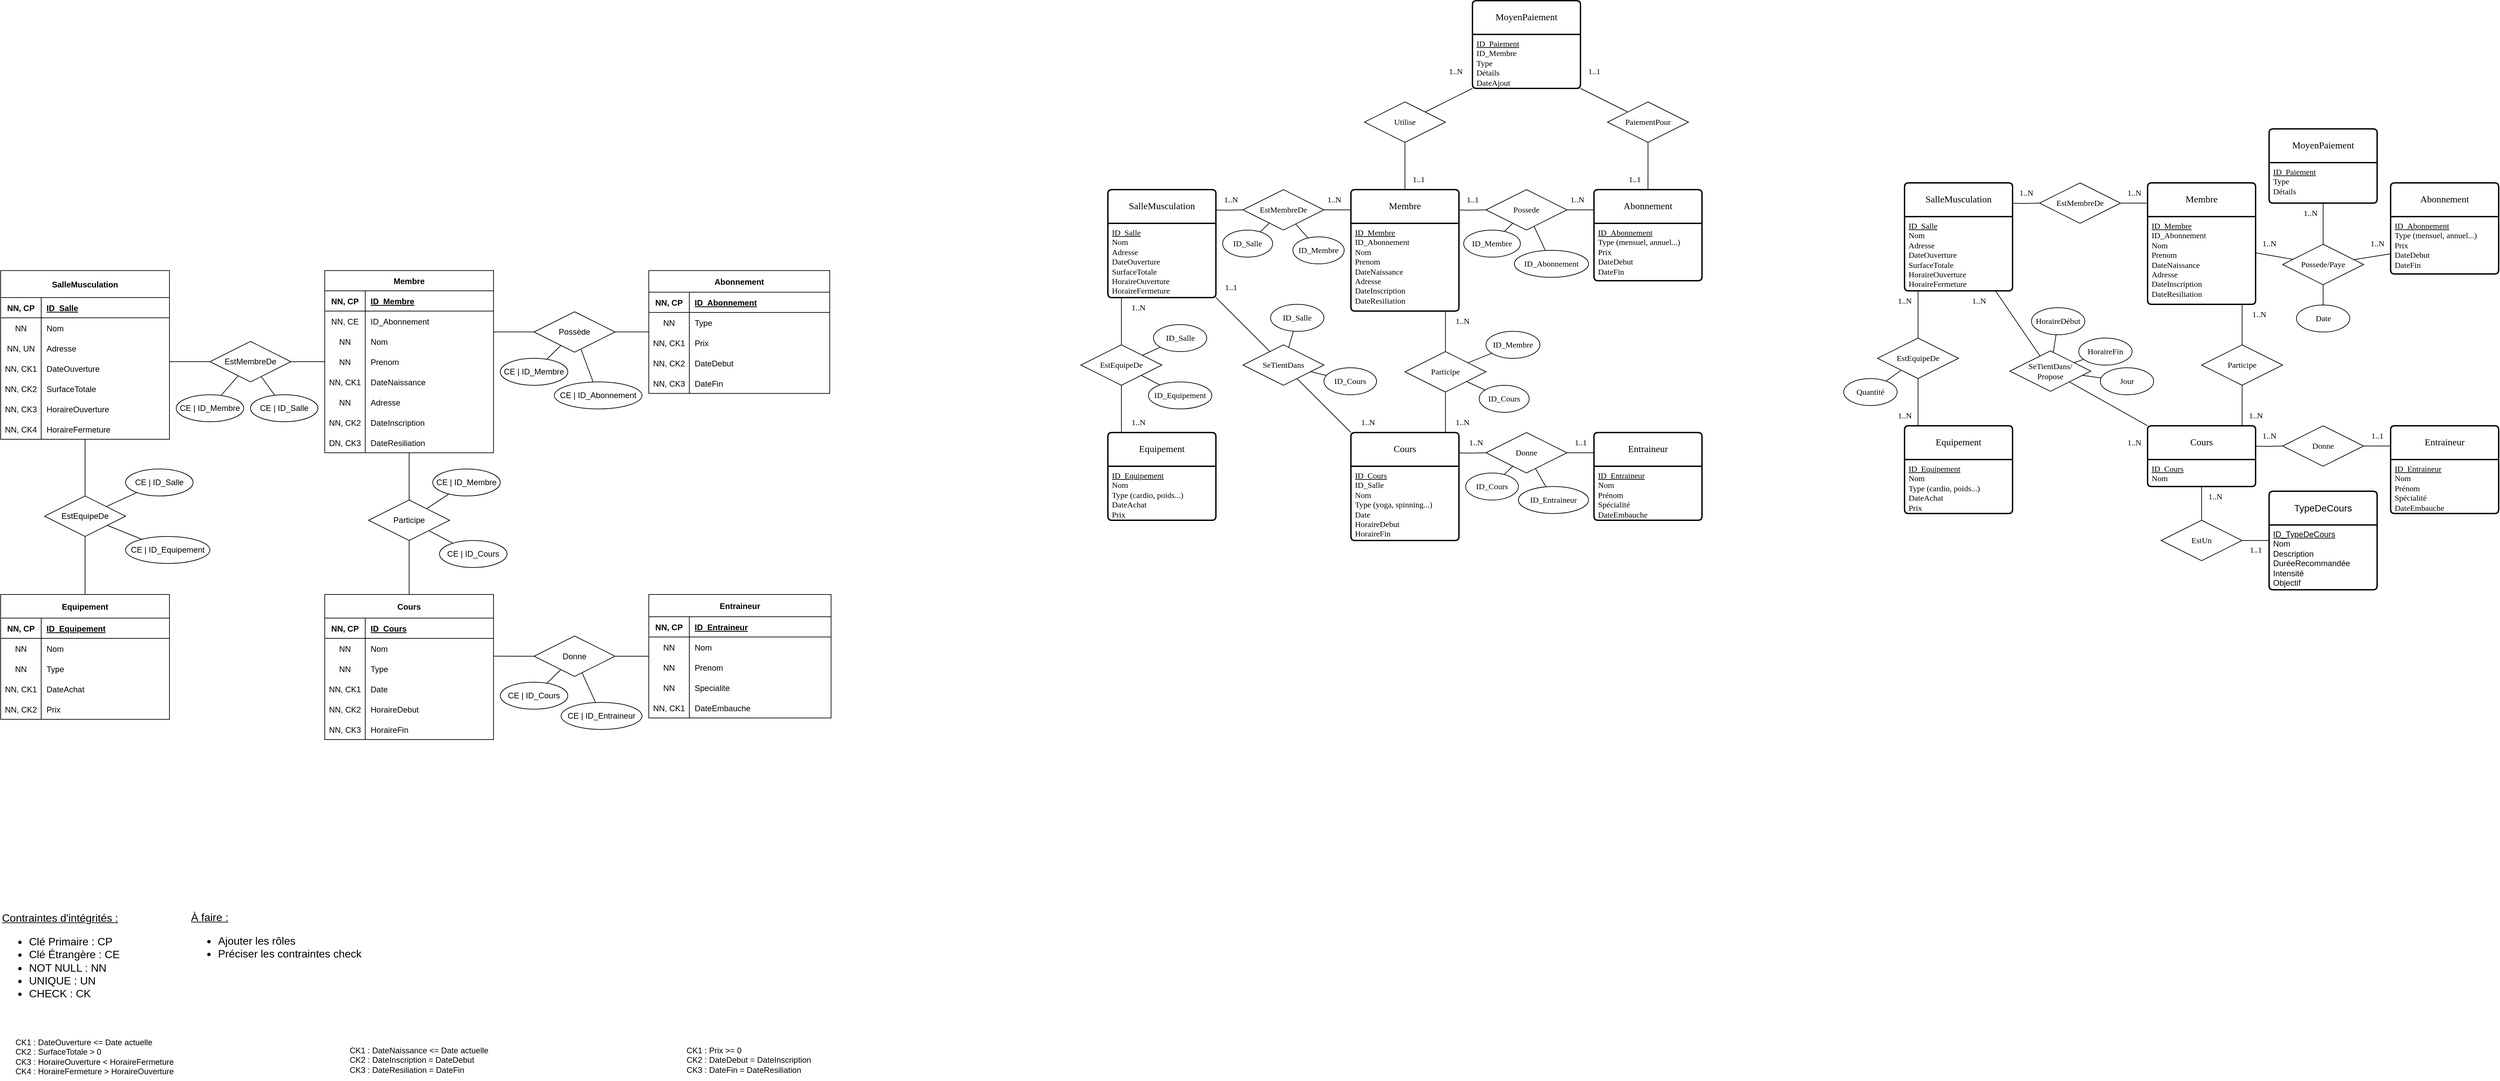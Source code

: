 <mxfile version="22.1.7" type="github">
  <diagram id="R2lEEEUBdFMjLlhIrx00" name="Page-1">
    <mxGraphModel dx="830" dy="963" grid="1" gridSize="10" guides="1" tooltips="1" connect="1" arrows="1" fold="1" page="0" pageScale="1" pageWidth="850" pageHeight="1100" math="0" shadow="0" extFonts="Permanent Marker^https://fonts.googleapis.com/css?family=Permanent+Marker">
      <root>
        <mxCell id="0" />
        <mxCell id="1" parent="0" />
        <mxCell id="C-vyLk0tnHw3VtMMgP7b-2" value="Membre" style="shape=table;startSize=30;container=1;collapsible=1;childLayout=tableLayout;fixedRows=1;rowLines=0;fontStyle=1;align=center;resizeLast=1;" parent="1" vertex="1">
          <mxGeometry x="480" y="40" width="250" height="270" as="geometry" />
        </mxCell>
        <mxCell id="C-vyLk0tnHw3VtMMgP7b-3" value="" style="shape=partialRectangle;collapsible=0;dropTarget=0;pointerEvents=0;fillColor=none;points=[[0,0.5],[1,0.5]];portConstraint=eastwest;top=0;left=0;right=0;bottom=1;" parent="C-vyLk0tnHw3VtMMgP7b-2" vertex="1">
          <mxGeometry y="30" width="250" height="30" as="geometry" />
        </mxCell>
        <mxCell id="C-vyLk0tnHw3VtMMgP7b-4" value="NN, CP" style="shape=partialRectangle;overflow=hidden;connectable=0;fillColor=none;top=0;left=0;bottom=0;right=0;fontStyle=1;" parent="C-vyLk0tnHw3VtMMgP7b-3" vertex="1">
          <mxGeometry width="60" height="30" as="geometry">
            <mxRectangle width="60" height="30" as="alternateBounds" />
          </mxGeometry>
        </mxCell>
        <mxCell id="C-vyLk0tnHw3VtMMgP7b-5" value="ID_Membre" style="shape=partialRectangle;overflow=hidden;connectable=0;fillColor=none;top=0;left=0;bottom=0;right=0;align=left;spacingLeft=6;fontStyle=5;" parent="C-vyLk0tnHw3VtMMgP7b-3" vertex="1">
          <mxGeometry x="60" width="190" height="30" as="geometry">
            <mxRectangle width="190" height="30" as="alternateBounds" />
          </mxGeometry>
        </mxCell>
        <mxCell id="BvF8xhe03MmfcxocBLk4-19" style="shape=partialRectangle;collapsible=0;dropTarget=0;pointerEvents=0;fillColor=none;points=[[0,0.5],[1,0.5]];portConstraint=eastwest;top=0;left=0;right=0;bottom=0;" parent="C-vyLk0tnHw3VtMMgP7b-2" vertex="1">
          <mxGeometry y="60" width="250" height="30" as="geometry" />
        </mxCell>
        <mxCell id="BvF8xhe03MmfcxocBLk4-20" value="NN, CE" style="shape=partialRectangle;overflow=hidden;connectable=0;fillColor=none;top=0;left=0;bottom=0;right=0;" parent="BvF8xhe03MmfcxocBLk4-19" vertex="1">
          <mxGeometry width="60" height="30" as="geometry">
            <mxRectangle width="60" height="30" as="alternateBounds" />
          </mxGeometry>
        </mxCell>
        <mxCell id="BvF8xhe03MmfcxocBLk4-21" value="ID_Abonnement" style="shape=partialRectangle;overflow=hidden;connectable=0;fillColor=none;top=0;left=0;bottom=0;right=0;align=left;spacingLeft=6;" parent="BvF8xhe03MmfcxocBLk4-19" vertex="1">
          <mxGeometry x="60" width="190" height="30" as="geometry">
            <mxRectangle width="190" height="30" as="alternateBounds" />
          </mxGeometry>
        </mxCell>
        <mxCell id="C-vyLk0tnHw3VtMMgP7b-6" value="" style="shape=partialRectangle;collapsible=0;dropTarget=0;pointerEvents=0;fillColor=none;points=[[0,0.5],[1,0.5]];portConstraint=eastwest;top=0;left=0;right=0;bottom=0;" parent="C-vyLk0tnHw3VtMMgP7b-2" vertex="1">
          <mxGeometry y="90" width="250" height="30" as="geometry" />
        </mxCell>
        <mxCell id="C-vyLk0tnHw3VtMMgP7b-7" value="NN" style="shape=partialRectangle;overflow=hidden;connectable=0;fillColor=none;top=0;left=0;bottom=0;right=0;" parent="C-vyLk0tnHw3VtMMgP7b-6" vertex="1">
          <mxGeometry width="60" height="30" as="geometry">
            <mxRectangle width="60" height="30" as="alternateBounds" />
          </mxGeometry>
        </mxCell>
        <mxCell id="C-vyLk0tnHw3VtMMgP7b-8" value="Nom" style="shape=partialRectangle;overflow=hidden;connectable=0;fillColor=none;top=0;left=0;bottom=0;right=0;align=left;spacingLeft=6;" parent="C-vyLk0tnHw3VtMMgP7b-6" vertex="1">
          <mxGeometry x="60" width="190" height="30" as="geometry">
            <mxRectangle width="190" height="30" as="alternateBounds" />
          </mxGeometry>
        </mxCell>
        <mxCell id="C-vyLk0tnHw3VtMMgP7b-9" value="" style="shape=partialRectangle;collapsible=0;dropTarget=0;pointerEvents=0;fillColor=none;points=[[0,0.5],[1,0.5]];portConstraint=eastwest;top=0;left=0;right=0;bottom=0;" parent="C-vyLk0tnHw3VtMMgP7b-2" vertex="1">
          <mxGeometry y="120" width="250" height="30" as="geometry" />
        </mxCell>
        <mxCell id="C-vyLk0tnHw3VtMMgP7b-10" value="NN" style="shape=partialRectangle;overflow=hidden;connectable=0;fillColor=none;top=0;left=0;bottom=0;right=0;" parent="C-vyLk0tnHw3VtMMgP7b-9" vertex="1">
          <mxGeometry width="60" height="30" as="geometry">
            <mxRectangle width="60" height="30" as="alternateBounds" />
          </mxGeometry>
        </mxCell>
        <mxCell id="C-vyLk0tnHw3VtMMgP7b-11" value="Prenom" style="shape=partialRectangle;overflow=hidden;connectable=0;fillColor=none;top=0;left=0;bottom=0;right=0;align=left;spacingLeft=6;" parent="C-vyLk0tnHw3VtMMgP7b-9" vertex="1">
          <mxGeometry x="60" width="190" height="30" as="geometry">
            <mxRectangle width="190" height="30" as="alternateBounds" />
          </mxGeometry>
        </mxCell>
        <mxCell id="a953mOE0ZV8A7fk9-oR8-11" style="shape=partialRectangle;collapsible=0;dropTarget=0;pointerEvents=0;fillColor=none;points=[[0,0.5],[1,0.5]];portConstraint=eastwest;top=0;left=0;right=0;bottom=0;" parent="C-vyLk0tnHw3VtMMgP7b-2" vertex="1">
          <mxGeometry y="150" width="250" height="30" as="geometry" />
        </mxCell>
        <mxCell id="a953mOE0ZV8A7fk9-oR8-12" value="NN, CK1" style="shape=partialRectangle;overflow=hidden;connectable=0;fillColor=none;top=0;left=0;bottom=0;right=0;" parent="a953mOE0ZV8A7fk9-oR8-11" vertex="1">
          <mxGeometry width="60" height="30" as="geometry">
            <mxRectangle width="60" height="30" as="alternateBounds" />
          </mxGeometry>
        </mxCell>
        <mxCell id="a953mOE0ZV8A7fk9-oR8-13" value="DateNaissance" style="shape=partialRectangle;overflow=hidden;connectable=0;fillColor=none;top=0;left=0;bottom=0;right=0;align=left;spacingLeft=6;" parent="a953mOE0ZV8A7fk9-oR8-11" vertex="1">
          <mxGeometry x="60" width="190" height="30" as="geometry">
            <mxRectangle width="190" height="30" as="alternateBounds" />
          </mxGeometry>
        </mxCell>
        <mxCell id="a953mOE0ZV8A7fk9-oR8-14" style="shape=partialRectangle;collapsible=0;dropTarget=0;pointerEvents=0;fillColor=none;points=[[0,0.5],[1,0.5]];portConstraint=eastwest;top=0;left=0;right=0;bottom=0;" parent="C-vyLk0tnHw3VtMMgP7b-2" vertex="1">
          <mxGeometry y="180" width="250" height="30" as="geometry" />
        </mxCell>
        <mxCell id="a953mOE0ZV8A7fk9-oR8-15" value="NN" style="shape=partialRectangle;overflow=hidden;connectable=0;fillColor=none;top=0;left=0;bottom=0;right=0;" parent="a953mOE0ZV8A7fk9-oR8-14" vertex="1">
          <mxGeometry width="60" height="30" as="geometry">
            <mxRectangle width="60" height="30" as="alternateBounds" />
          </mxGeometry>
        </mxCell>
        <mxCell id="a953mOE0ZV8A7fk9-oR8-16" value="Adresse" style="shape=partialRectangle;overflow=hidden;connectable=0;fillColor=none;top=0;left=0;bottom=0;right=0;align=left;spacingLeft=6;" parent="a953mOE0ZV8A7fk9-oR8-14" vertex="1">
          <mxGeometry x="60" width="190" height="30" as="geometry">
            <mxRectangle width="190" height="30" as="alternateBounds" />
          </mxGeometry>
        </mxCell>
        <mxCell id="a953mOE0ZV8A7fk9-oR8-17" style="shape=partialRectangle;collapsible=0;dropTarget=0;pointerEvents=0;fillColor=none;points=[[0,0.5],[1,0.5]];portConstraint=eastwest;top=0;left=0;right=0;bottom=0;" parent="C-vyLk0tnHw3VtMMgP7b-2" vertex="1">
          <mxGeometry y="210" width="250" height="30" as="geometry" />
        </mxCell>
        <mxCell id="a953mOE0ZV8A7fk9-oR8-18" value="NN, CK2" style="shape=partialRectangle;overflow=hidden;connectable=0;fillColor=none;top=0;left=0;bottom=0;right=0;" parent="a953mOE0ZV8A7fk9-oR8-17" vertex="1">
          <mxGeometry width="60" height="30" as="geometry">
            <mxRectangle width="60" height="30" as="alternateBounds" />
          </mxGeometry>
        </mxCell>
        <mxCell id="a953mOE0ZV8A7fk9-oR8-19" value="DateInscription" style="shape=partialRectangle;overflow=hidden;connectable=0;fillColor=none;top=0;left=0;bottom=0;right=0;align=left;spacingLeft=6;" parent="a953mOE0ZV8A7fk9-oR8-17" vertex="1">
          <mxGeometry x="60" width="190" height="30" as="geometry">
            <mxRectangle width="190" height="30" as="alternateBounds" />
          </mxGeometry>
        </mxCell>
        <mxCell id="BvF8xhe03MmfcxocBLk4-22" style="shape=partialRectangle;collapsible=0;dropTarget=0;pointerEvents=0;fillColor=none;points=[[0,0.5],[1,0.5]];portConstraint=eastwest;top=0;left=0;right=0;bottom=0;" parent="C-vyLk0tnHw3VtMMgP7b-2" vertex="1">
          <mxGeometry y="240" width="250" height="30" as="geometry" />
        </mxCell>
        <mxCell id="BvF8xhe03MmfcxocBLk4-23" value="DN, CK3" style="shape=partialRectangle;overflow=hidden;connectable=0;fillColor=none;top=0;left=0;bottom=0;right=0;" parent="BvF8xhe03MmfcxocBLk4-22" vertex="1">
          <mxGeometry width="60" height="30" as="geometry">
            <mxRectangle width="60" height="30" as="alternateBounds" />
          </mxGeometry>
        </mxCell>
        <mxCell id="BvF8xhe03MmfcxocBLk4-24" value="DateResiliation" style="shape=partialRectangle;overflow=hidden;connectable=0;fillColor=none;top=0;left=0;bottom=0;right=0;align=left;spacingLeft=6;" parent="BvF8xhe03MmfcxocBLk4-22" vertex="1">
          <mxGeometry x="60" width="190" height="30" as="geometry">
            <mxRectangle width="190" height="30" as="alternateBounds" />
          </mxGeometry>
        </mxCell>
        <mxCell id="C-vyLk0tnHw3VtMMgP7b-13" value="Abonnement" style="shape=table;startSize=32;container=1;collapsible=1;childLayout=tableLayout;fixedRows=1;rowLines=0;fontStyle=1;align=center;resizeLast=1;" parent="1" vertex="1">
          <mxGeometry x="960" y="40" width="268" height="182" as="geometry" />
        </mxCell>
        <mxCell id="C-vyLk0tnHw3VtMMgP7b-14" value="" style="shape=partialRectangle;collapsible=0;dropTarget=0;pointerEvents=0;fillColor=none;points=[[0,0.5],[1,0.5]];portConstraint=eastwest;top=0;left=0;right=0;bottom=1;" parent="C-vyLk0tnHw3VtMMgP7b-13" vertex="1">
          <mxGeometry y="32" width="268" height="30" as="geometry" />
        </mxCell>
        <mxCell id="C-vyLk0tnHw3VtMMgP7b-15" value="NN, CP" style="shape=partialRectangle;overflow=hidden;connectable=0;fillColor=none;top=0;left=0;bottom=0;right=0;fontStyle=1;" parent="C-vyLk0tnHw3VtMMgP7b-14" vertex="1">
          <mxGeometry width="60" height="30" as="geometry">
            <mxRectangle width="60" height="30" as="alternateBounds" />
          </mxGeometry>
        </mxCell>
        <mxCell id="C-vyLk0tnHw3VtMMgP7b-16" value="ID_Abonnement" style="shape=partialRectangle;overflow=hidden;connectable=0;fillColor=none;top=0;left=0;bottom=0;right=0;align=left;spacingLeft=6;fontStyle=5;" parent="C-vyLk0tnHw3VtMMgP7b-14" vertex="1">
          <mxGeometry x="60" width="208" height="30" as="geometry">
            <mxRectangle width="208" height="30" as="alternateBounds" />
          </mxGeometry>
        </mxCell>
        <mxCell id="C-vyLk0tnHw3VtMMgP7b-17" value="" style="shape=partialRectangle;collapsible=0;dropTarget=0;pointerEvents=0;fillColor=none;points=[[0,0.5],[1,0.5]];portConstraint=eastwest;top=0;left=0;right=0;bottom=0;" parent="C-vyLk0tnHw3VtMMgP7b-13" vertex="1">
          <mxGeometry y="62" width="268" height="30" as="geometry" />
        </mxCell>
        <mxCell id="C-vyLk0tnHw3VtMMgP7b-18" value="NN" style="shape=partialRectangle;overflow=hidden;connectable=0;fillColor=none;top=0;left=0;bottom=0;right=0;" parent="C-vyLk0tnHw3VtMMgP7b-17" vertex="1">
          <mxGeometry width="60" height="30" as="geometry">
            <mxRectangle width="60" height="30" as="alternateBounds" />
          </mxGeometry>
        </mxCell>
        <mxCell id="C-vyLk0tnHw3VtMMgP7b-19" value="Type" style="shape=partialRectangle;overflow=hidden;connectable=0;fillColor=none;top=0;left=0;bottom=0;right=0;align=left;spacingLeft=6;" parent="C-vyLk0tnHw3VtMMgP7b-17" vertex="1">
          <mxGeometry x="60" width="208" height="30" as="geometry">
            <mxRectangle width="208" height="30" as="alternateBounds" />
          </mxGeometry>
        </mxCell>
        <mxCell id="C-vyLk0tnHw3VtMMgP7b-20" value="" style="shape=partialRectangle;collapsible=0;dropTarget=0;pointerEvents=0;fillColor=none;points=[[0,0.5],[1,0.5]];portConstraint=eastwest;top=0;left=0;right=0;bottom=0;" parent="C-vyLk0tnHw3VtMMgP7b-13" vertex="1">
          <mxGeometry y="92" width="268" height="30" as="geometry" />
        </mxCell>
        <mxCell id="C-vyLk0tnHw3VtMMgP7b-21" value="NN, CK1" style="shape=partialRectangle;overflow=hidden;connectable=0;fillColor=none;top=0;left=0;bottom=0;right=0;" parent="C-vyLk0tnHw3VtMMgP7b-20" vertex="1">
          <mxGeometry width="60" height="30" as="geometry">
            <mxRectangle width="60" height="30" as="alternateBounds" />
          </mxGeometry>
        </mxCell>
        <mxCell id="C-vyLk0tnHw3VtMMgP7b-22" value="Prix" style="shape=partialRectangle;overflow=hidden;connectable=0;fillColor=none;top=0;left=0;bottom=0;right=0;align=left;spacingLeft=6;" parent="C-vyLk0tnHw3VtMMgP7b-20" vertex="1">
          <mxGeometry x="60" width="208" height="30" as="geometry">
            <mxRectangle width="208" height="30" as="alternateBounds" />
          </mxGeometry>
        </mxCell>
        <mxCell id="a953mOE0ZV8A7fk9-oR8-26" style="shape=partialRectangle;collapsible=0;dropTarget=0;pointerEvents=0;fillColor=none;points=[[0,0.5],[1,0.5]];portConstraint=eastwest;top=0;left=0;right=0;bottom=0;" parent="C-vyLk0tnHw3VtMMgP7b-13" vertex="1">
          <mxGeometry y="122" width="268" height="30" as="geometry" />
        </mxCell>
        <mxCell id="a953mOE0ZV8A7fk9-oR8-27" value="NN, CK2" style="shape=partialRectangle;overflow=hidden;connectable=0;fillColor=none;top=0;left=0;bottom=0;right=0;" parent="a953mOE0ZV8A7fk9-oR8-26" vertex="1">
          <mxGeometry width="60" height="30" as="geometry">
            <mxRectangle width="60" height="30" as="alternateBounds" />
          </mxGeometry>
        </mxCell>
        <mxCell id="a953mOE0ZV8A7fk9-oR8-28" value="DateDebut" style="shape=partialRectangle;overflow=hidden;connectable=0;fillColor=none;top=0;left=0;bottom=0;right=0;align=left;spacingLeft=6;" parent="a953mOE0ZV8A7fk9-oR8-26" vertex="1">
          <mxGeometry x="60" width="208" height="30" as="geometry">
            <mxRectangle width="208" height="30" as="alternateBounds" />
          </mxGeometry>
        </mxCell>
        <mxCell id="a953mOE0ZV8A7fk9-oR8-23" style="shape=partialRectangle;collapsible=0;dropTarget=0;pointerEvents=0;fillColor=none;points=[[0,0.5],[1,0.5]];portConstraint=eastwest;top=0;left=0;right=0;bottom=0;" parent="C-vyLk0tnHw3VtMMgP7b-13" vertex="1">
          <mxGeometry y="152" width="268" height="30" as="geometry" />
        </mxCell>
        <mxCell id="a953mOE0ZV8A7fk9-oR8-24" value="NN, CK3" style="shape=partialRectangle;overflow=hidden;connectable=0;fillColor=none;top=0;left=0;bottom=0;right=0;" parent="a953mOE0ZV8A7fk9-oR8-23" vertex="1">
          <mxGeometry width="60" height="30" as="geometry">
            <mxRectangle width="60" height="30" as="alternateBounds" />
          </mxGeometry>
        </mxCell>
        <mxCell id="a953mOE0ZV8A7fk9-oR8-25" value="DateFin" style="shape=partialRectangle;overflow=hidden;connectable=0;fillColor=none;top=0;left=0;bottom=0;right=0;align=left;spacingLeft=6;" parent="a953mOE0ZV8A7fk9-oR8-23" vertex="1">
          <mxGeometry x="60" width="208" height="30" as="geometry">
            <mxRectangle width="208" height="30" as="alternateBounds" />
          </mxGeometry>
        </mxCell>
        <mxCell id="C-vyLk0tnHw3VtMMgP7b-23" value="SalleMusculation" style="shape=table;startSize=40;container=1;collapsible=1;childLayout=tableLayout;fixedRows=1;rowLines=0;fontStyle=1;align=center;resizeLast=1;" parent="1" vertex="1">
          <mxGeometry y="40" width="250" height="250" as="geometry">
            <mxRectangle width="140" height="30" as="alternateBounds" />
          </mxGeometry>
        </mxCell>
        <mxCell id="C-vyLk0tnHw3VtMMgP7b-24" value="" style="shape=partialRectangle;collapsible=0;dropTarget=0;pointerEvents=0;fillColor=none;points=[[0,0.5],[1,0.5]];portConstraint=eastwest;top=0;left=0;right=0;bottom=1;" parent="C-vyLk0tnHw3VtMMgP7b-23" vertex="1">
          <mxGeometry y="40" width="250" height="30" as="geometry" />
        </mxCell>
        <mxCell id="C-vyLk0tnHw3VtMMgP7b-25" value="NN, CP" style="shape=partialRectangle;overflow=hidden;connectable=0;fillColor=none;top=0;left=0;bottom=0;right=0;fontStyle=1;" parent="C-vyLk0tnHw3VtMMgP7b-24" vertex="1">
          <mxGeometry width="60" height="30" as="geometry">
            <mxRectangle width="60" height="30" as="alternateBounds" />
          </mxGeometry>
        </mxCell>
        <mxCell id="C-vyLk0tnHw3VtMMgP7b-26" value="ID_Salle" style="shape=partialRectangle;overflow=hidden;connectable=0;fillColor=none;top=0;left=0;bottom=0;right=0;align=left;spacingLeft=6;fontStyle=5;" parent="C-vyLk0tnHw3VtMMgP7b-24" vertex="1">
          <mxGeometry x="60" width="190" height="30" as="geometry">
            <mxRectangle width="190" height="30" as="alternateBounds" />
          </mxGeometry>
        </mxCell>
        <mxCell id="C-vyLk0tnHw3VtMMgP7b-27" value="" style="shape=partialRectangle;collapsible=0;dropTarget=0;pointerEvents=0;fillColor=none;points=[[0,0.5],[1,0.5]];portConstraint=eastwest;top=0;left=0;right=0;bottom=0;" parent="C-vyLk0tnHw3VtMMgP7b-23" vertex="1">
          <mxGeometry y="70" width="250" height="30" as="geometry" />
        </mxCell>
        <mxCell id="C-vyLk0tnHw3VtMMgP7b-28" value="NN" style="shape=partialRectangle;overflow=hidden;connectable=0;fillColor=none;top=0;left=0;bottom=0;right=0;" parent="C-vyLk0tnHw3VtMMgP7b-27" vertex="1">
          <mxGeometry width="60" height="30" as="geometry">
            <mxRectangle width="60" height="30" as="alternateBounds" />
          </mxGeometry>
        </mxCell>
        <mxCell id="C-vyLk0tnHw3VtMMgP7b-29" value="Nom" style="shape=partialRectangle;overflow=hidden;connectable=0;fillColor=none;top=0;left=0;bottom=0;right=0;align=left;spacingLeft=6;" parent="C-vyLk0tnHw3VtMMgP7b-27" vertex="1">
          <mxGeometry x="60" width="190" height="30" as="geometry">
            <mxRectangle width="190" height="30" as="alternateBounds" />
          </mxGeometry>
        </mxCell>
        <mxCell id="I5nz2bN9vh9PhN7j-dGC-87" style="shape=partialRectangle;collapsible=0;dropTarget=0;pointerEvents=0;fillColor=none;points=[[0,0.5],[1,0.5]];portConstraint=eastwest;top=0;left=0;right=0;bottom=0;" parent="C-vyLk0tnHw3VtMMgP7b-23" vertex="1">
          <mxGeometry y="100" width="250" height="30" as="geometry" />
        </mxCell>
        <mxCell id="I5nz2bN9vh9PhN7j-dGC-88" value="NN, UN" style="shape=partialRectangle;overflow=hidden;connectable=0;fillColor=none;top=0;left=0;bottom=0;right=0;" parent="I5nz2bN9vh9PhN7j-dGC-87" vertex="1">
          <mxGeometry width="60" height="30" as="geometry">
            <mxRectangle width="60" height="30" as="alternateBounds" />
          </mxGeometry>
        </mxCell>
        <mxCell id="I5nz2bN9vh9PhN7j-dGC-89" value="Adresse" style="shape=partialRectangle;overflow=hidden;connectable=0;fillColor=none;top=0;left=0;bottom=0;right=0;align=left;spacingLeft=6;" parent="I5nz2bN9vh9PhN7j-dGC-87" vertex="1">
          <mxGeometry x="60" width="190" height="30" as="geometry">
            <mxRectangle width="190" height="30" as="alternateBounds" />
          </mxGeometry>
        </mxCell>
        <mxCell id="I5nz2bN9vh9PhN7j-dGC-90" style="shape=partialRectangle;collapsible=0;dropTarget=0;pointerEvents=0;fillColor=none;points=[[0,0.5],[1,0.5]];portConstraint=eastwest;top=0;left=0;right=0;bottom=0;" parent="C-vyLk0tnHw3VtMMgP7b-23" vertex="1">
          <mxGeometry y="130" width="250" height="30" as="geometry" />
        </mxCell>
        <mxCell id="I5nz2bN9vh9PhN7j-dGC-91" value="NN, CK1" style="shape=partialRectangle;overflow=hidden;connectable=0;fillColor=none;top=0;left=0;bottom=0;right=0;" parent="I5nz2bN9vh9PhN7j-dGC-90" vertex="1">
          <mxGeometry width="60" height="30" as="geometry">
            <mxRectangle width="60" height="30" as="alternateBounds" />
          </mxGeometry>
        </mxCell>
        <mxCell id="I5nz2bN9vh9PhN7j-dGC-92" value="DateOuverture" style="shape=partialRectangle;overflow=hidden;connectable=0;fillColor=none;top=0;left=0;bottom=0;right=0;align=left;spacingLeft=6;" parent="I5nz2bN9vh9PhN7j-dGC-90" vertex="1">
          <mxGeometry x="60" width="190" height="30" as="geometry">
            <mxRectangle width="190" height="30" as="alternateBounds" />
          </mxGeometry>
        </mxCell>
        <mxCell id="I5nz2bN9vh9PhN7j-dGC-93" style="shape=partialRectangle;collapsible=0;dropTarget=0;pointerEvents=0;fillColor=none;points=[[0,0.5],[1,0.5]];portConstraint=eastwest;top=0;left=0;right=0;bottom=0;" parent="C-vyLk0tnHw3VtMMgP7b-23" vertex="1">
          <mxGeometry y="160" width="250" height="30" as="geometry" />
        </mxCell>
        <mxCell id="I5nz2bN9vh9PhN7j-dGC-94" value="NN, CK2" style="shape=partialRectangle;overflow=hidden;connectable=0;fillColor=none;top=0;left=0;bottom=0;right=0;" parent="I5nz2bN9vh9PhN7j-dGC-93" vertex="1">
          <mxGeometry width="60" height="30" as="geometry">
            <mxRectangle width="60" height="30" as="alternateBounds" />
          </mxGeometry>
        </mxCell>
        <mxCell id="I5nz2bN9vh9PhN7j-dGC-95" value="SurfaceTotale" style="shape=partialRectangle;overflow=hidden;connectable=0;fillColor=none;top=0;left=0;bottom=0;right=0;align=left;spacingLeft=6;" parent="I5nz2bN9vh9PhN7j-dGC-93" vertex="1">
          <mxGeometry x="60" width="190" height="30" as="geometry">
            <mxRectangle width="190" height="30" as="alternateBounds" />
          </mxGeometry>
        </mxCell>
        <mxCell id="BvF8xhe03MmfcxocBLk4-16" style="shape=partialRectangle;collapsible=0;dropTarget=0;pointerEvents=0;fillColor=none;points=[[0,0.5],[1,0.5]];portConstraint=eastwest;top=0;left=0;right=0;bottom=0;" parent="C-vyLk0tnHw3VtMMgP7b-23" vertex="1">
          <mxGeometry y="190" width="250" height="30" as="geometry" />
        </mxCell>
        <mxCell id="BvF8xhe03MmfcxocBLk4-17" value="NN, CK3" style="shape=partialRectangle;overflow=hidden;connectable=0;fillColor=none;top=0;left=0;bottom=0;right=0;" parent="BvF8xhe03MmfcxocBLk4-16" vertex="1">
          <mxGeometry width="60" height="30" as="geometry">
            <mxRectangle width="60" height="30" as="alternateBounds" />
          </mxGeometry>
        </mxCell>
        <mxCell id="BvF8xhe03MmfcxocBLk4-18" value="HoraireOuverture" style="shape=partialRectangle;overflow=hidden;connectable=0;fillColor=none;top=0;left=0;bottom=0;right=0;align=left;spacingLeft=6;" parent="BvF8xhe03MmfcxocBLk4-16" vertex="1">
          <mxGeometry x="60" width="190" height="30" as="geometry">
            <mxRectangle width="190" height="30" as="alternateBounds" />
          </mxGeometry>
        </mxCell>
        <mxCell id="BvF8xhe03MmfcxocBLk4-13" style="shape=partialRectangle;collapsible=0;dropTarget=0;pointerEvents=0;fillColor=none;points=[[0,0.5],[1,0.5]];portConstraint=eastwest;top=0;left=0;right=0;bottom=0;" parent="C-vyLk0tnHw3VtMMgP7b-23" vertex="1">
          <mxGeometry y="220" width="250" height="30" as="geometry" />
        </mxCell>
        <mxCell id="BvF8xhe03MmfcxocBLk4-14" value="NN, CK4" style="shape=partialRectangle;overflow=hidden;connectable=0;fillColor=none;top=0;left=0;bottom=0;right=0;" parent="BvF8xhe03MmfcxocBLk4-13" vertex="1">
          <mxGeometry width="60" height="30" as="geometry">
            <mxRectangle width="60" height="30" as="alternateBounds" />
          </mxGeometry>
        </mxCell>
        <mxCell id="BvF8xhe03MmfcxocBLk4-15" value="HoraireFermeture" style="shape=partialRectangle;overflow=hidden;connectable=0;fillColor=none;top=0;left=0;bottom=0;right=0;align=left;spacingLeft=6;" parent="BvF8xhe03MmfcxocBLk4-13" vertex="1">
          <mxGeometry x="60" width="190" height="30" as="geometry">
            <mxRectangle width="190" height="30" as="alternateBounds" />
          </mxGeometry>
        </mxCell>
        <mxCell id="I5nz2bN9vh9PhN7j-dGC-29" value="Cours" style="shape=table;startSize=35;container=1;collapsible=1;childLayout=tableLayout;fixedRows=1;rowLines=0;fontStyle=1;align=center;resizeLast=1;" parent="1" vertex="1">
          <mxGeometry x="480" y="520" width="250" height="215" as="geometry" />
        </mxCell>
        <mxCell id="I5nz2bN9vh9PhN7j-dGC-30" value="" style="shape=partialRectangle;collapsible=0;dropTarget=0;pointerEvents=0;fillColor=none;points=[[0,0.5],[1,0.5]];portConstraint=eastwest;top=0;left=0;right=0;bottom=1;" parent="I5nz2bN9vh9PhN7j-dGC-29" vertex="1">
          <mxGeometry y="35" width="250" height="30" as="geometry" />
        </mxCell>
        <mxCell id="I5nz2bN9vh9PhN7j-dGC-31" value="NN, CP" style="shape=partialRectangle;overflow=hidden;connectable=0;fillColor=none;top=0;left=0;bottom=0;right=0;fontStyle=1;" parent="I5nz2bN9vh9PhN7j-dGC-30" vertex="1">
          <mxGeometry width="60" height="30" as="geometry">
            <mxRectangle width="60" height="30" as="alternateBounds" />
          </mxGeometry>
        </mxCell>
        <mxCell id="I5nz2bN9vh9PhN7j-dGC-32" value="ID_Cours" style="shape=partialRectangle;overflow=hidden;connectable=0;fillColor=none;top=0;left=0;bottom=0;right=0;align=left;spacingLeft=6;fontStyle=5;" parent="I5nz2bN9vh9PhN7j-dGC-30" vertex="1">
          <mxGeometry x="60" width="190" height="30" as="geometry">
            <mxRectangle width="190" height="30" as="alternateBounds" />
          </mxGeometry>
        </mxCell>
        <mxCell id="I5nz2bN9vh9PhN7j-dGC-33" value="" style="shape=partialRectangle;collapsible=0;dropTarget=0;pointerEvents=0;fillColor=none;points=[[0,0.5],[1,0.5]];portConstraint=eastwest;top=0;left=0;right=0;bottom=0;" parent="I5nz2bN9vh9PhN7j-dGC-29" vertex="1">
          <mxGeometry y="65" width="250" height="30" as="geometry" />
        </mxCell>
        <mxCell id="I5nz2bN9vh9PhN7j-dGC-34" value="NN" style="shape=partialRectangle;overflow=hidden;connectable=0;fillColor=none;top=0;left=0;bottom=0;right=0;" parent="I5nz2bN9vh9PhN7j-dGC-33" vertex="1">
          <mxGeometry width="60" height="30" as="geometry">
            <mxRectangle width="60" height="30" as="alternateBounds" />
          </mxGeometry>
        </mxCell>
        <mxCell id="I5nz2bN9vh9PhN7j-dGC-35" value="Nom" style="shape=partialRectangle;overflow=hidden;connectable=0;fillColor=none;top=0;left=0;bottom=0;right=0;align=left;spacingLeft=6;" parent="I5nz2bN9vh9PhN7j-dGC-33" vertex="1">
          <mxGeometry x="60" width="190" height="30" as="geometry">
            <mxRectangle width="190" height="30" as="alternateBounds" />
          </mxGeometry>
        </mxCell>
        <mxCell id="AxZeriHwfPUx0MWZncGD-11" style="shape=partialRectangle;collapsible=0;dropTarget=0;pointerEvents=0;fillColor=none;points=[[0,0.5],[1,0.5]];portConstraint=eastwest;top=0;left=0;right=0;bottom=0;" parent="I5nz2bN9vh9PhN7j-dGC-29" vertex="1">
          <mxGeometry y="95" width="250" height="30" as="geometry" />
        </mxCell>
        <mxCell id="AxZeriHwfPUx0MWZncGD-12" value="NN" style="shape=partialRectangle;overflow=hidden;connectable=0;fillColor=none;top=0;left=0;bottom=0;right=0;" parent="AxZeriHwfPUx0MWZncGD-11" vertex="1">
          <mxGeometry width="60" height="30" as="geometry">
            <mxRectangle width="60" height="30" as="alternateBounds" />
          </mxGeometry>
        </mxCell>
        <mxCell id="AxZeriHwfPUx0MWZncGD-13" value="Type   " style="shape=partialRectangle;overflow=hidden;connectable=0;fillColor=none;top=0;left=0;bottom=0;right=0;align=left;spacingLeft=6;" parent="AxZeriHwfPUx0MWZncGD-11" vertex="1">
          <mxGeometry x="60" width="190" height="30" as="geometry">
            <mxRectangle width="190" height="30" as="alternateBounds" />
          </mxGeometry>
        </mxCell>
        <mxCell id="AxZeriHwfPUx0MWZncGD-14" style="shape=partialRectangle;collapsible=0;dropTarget=0;pointerEvents=0;fillColor=none;points=[[0,0.5],[1,0.5]];portConstraint=eastwest;top=0;left=0;right=0;bottom=0;" parent="I5nz2bN9vh9PhN7j-dGC-29" vertex="1">
          <mxGeometry y="125" width="250" height="30" as="geometry" />
        </mxCell>
        <mxCell id="AxZeriHwfPUx0MWZncGD-15" value="NN, CK1" style="shape=partialRectangle;overflow=hidden;connectable=0;fillColor=none;top=0;left=0;bottom=0;right=0;" parent="AxZeriHwfPUx0MWZncGD-14" vertex="1">
          <mxGeometry width="60" height="30" as="geometry">
            <mxRectangle width="60" height="30" as="alternateBounds" />
          </mxGeometry>
        </mxCell>
        <mxCell id="AxZeriHwfPUx0MWZncGD-16" value="Date" style="shape=partialRectangle;overflow=hidden;connectable=0;fillColor=none;top=0;left=0;bottom=0;right=0;align=left;spacingLeft=6;" parent="AxZeriHwfPUx0MWZncGD-14" vertex="1">
          <mxGeometry x="60" width="190" height="30" as="geometry">
            <mxRectangle width="190" height="30" as="alternateBounds" />
          </mxGeometry>
        </mxCell>
        <mxCell id="AxZeriHwfPUx0MWZncGD-17" style="shape=partialRectangle;collapsible=0;dropTarget=0;pointerEvents=0;fillColor=none;points=[[0,0.5],[1,0.5]];portConstraint=eastwest;top=0;left=0;right=0;bottom=0;" parent="I5nz2bN9vh9PhN7j-dGC-29" vertex="1">
          <mxGeometry y="155" width="250" height="30" as="geometry" />
        </mxCell>
        <mxCell id="AxZeriHwfPUx0MWZncGD-18" value="NN, CK2" style="shape=partialRectangle;overflow=hidden;connectable=0;fillColor=none;top=0;left=0;bottom=0;right=0;" parent="AxZeriHwfPUx0MWZncGD-17" vertex="1">
          <mxGeometry width="60" height="30" as="geometry">
            <mxRectangle width="60" height="30" as="alternateBounds" />
          </mxGeometry>
        </mxCell>
        <mxCell id="AxZeriHwfPUx0MWZncGD-19" value="HoraireDebut" style="shape=partialRectangle;overflow=hidden;connectable=0;fillColor=none;top=0;left=0;bottom=0;right=0;align=left;spacingLeft=6;" parent="AxZeriHwfPUx0MWZncGD-17" vertex="1">
          <mxGeometry x="60" width="190" height="30" as="geometry">
            <mxRectangle width="190" height="30" as="alternateBounds" />
          </mxGeometry>
        </mxCell>
        <mxCell id="BvF8xhe03MmfcxocBLk4-52" style="shape=partialRectangle;collapsible=0;dropTarget=0;pointerEvents=0;fillColor=none;points=[[0,0.5],[1,0.5]];portConstraint=eastwest;top=0;left=0;right=0;bottom=0;" parent="I5nz2bN9vh9PhN7j-dGC-29" vertex="1">
          <mxGeometry y="185" width="250" height="30" as="geometry" />
        </mxCell>
        <mxCell id="BvF8xhe03MmfcxocBLk4-53" value="NN, CK3" style="shape=partialRectangle;overflow=hidden;connectable=0;fillColor=none;top=0;left=0;bottom=0;right=0;" parent="BvF8xhe03MmfcxocBLk4-52" vertex="1">
          <mxGeometry width="60" height="30" as="geometry">
            <mxRectangle width="60" height="30" as="alternateBounds" />
          </mxGeometry>
        </mxCell>
        <mxCell id="BvF8xhe03MmfcxocBLk4-54" value="HoraireFin" style="shape=partialRectangle;overflow=hidden;connectable=0;fillColor=none;top=0;left=0;bottom=0;right=0;align=left;spacingLeft=6;" parent="BvF8xhe03MmfcxocBLk4-52" vertex="1">
          <mxGeometry x="60" width="190" height="30" as="geometry">
            <mxRectangle width="190" height="30" as="alternateBounds" />
          </mxGeometry>
        </mxCell>
        <mxCell id="I5nz2bN9vh9PhN7j-dGC-39" value="Equipement" style="shape=table;startSize=35;container=1;collapsible=1;childLayout=tableLayout;fixedRows=1;rowLines=0;fontStyle=1;align=center;resizeLast=1;" parent="1" vertex="1">
          <mxGeometry y="520" width="250" height="185" as="geometry" />
        </mxCell>
        <mxCell id="I5nz2bN9vh9PhN7j-dGC-40" value="" style="shape=partialRectangle;collapsible=0;dropTarget=0;pointerEvents=0;fillColor=none;points=[[0,0.5],[1,0.5]];portConstraint=eastwest;top=0;left=0;right=0;bottom=1;" parent="I5nz2bN9vh9PhN7j-dGC-39" vertex="1">
          <mxGeometry y="35" width="250" height="30" as="geometry" />
        </mxCell>
        <mxCell id="I5nz2bN9vh9PhN7j-dGC-41" value="NN, CP" style="shape=partialRectangle;overflow=hidden;connectable=0;fillColor=none;top=0;left=0;bottom=0;right=0;fontStyle=1;" parent="I5nz2bN9vh9PhN7j-dGC-40" vertex="1">
          <mxGeometry width="60" height="30" as="geometry">
            <mxRectangle width="60" height="30" as="alternateBounds" />
          </mxGeometry>
        </mxCell>
        <mxCell id="I5nz2bN9vh9PhN7j-dGC-42" value="ID_Equipement" style="shape=partialRectangle;overflow=hidden;connectable=0;fillColor=none;top=0;left=0;bottom=0;right=0;align=left;spacingLeft=6;fontStyle=5;" parent="I5nz2bN9vh9PhN7j-dGC-40" vertex="1">
          <mxGeometry x="60" width="190" height="30" as="geometry">
            <mxRectangle width="190" height="30" as="alternateBounds" />
          </mxGeometry>
        </mxCell>
        <mxCell id="AxZeriHwfPUx0MWZncGD-2" style="shape=partialRectangle;collapsible=0;dropTarget=0;pointerEvents=0;fillColor=none;points=[[0,0.5],[1,0.5]];portConstraint=eastwest;top=0;left=0;right=0;bottom=0;" parent="I5nz2bN9vh9PhN7j-dGC-39" vertex="1">
          <mxGeometry y="65" width="250" height="30" as="geometry" />
        </mxCell>
        <mxCell id="AxZeriHwfPUx0MWZncGD-3" value="NN" style="shape=partialRectangle;overflow=hidden;connectable=0;fillColor=none;top=0;left=0;bottom=0;right=0;" parent="AxZeriHwfPUx0MWZncGD-2" vertex="1">
          <mxGeometry width="60" height="30" as="geometry">
            <mxRectangle width="60" height="30" as="alternateBounds" />
          </mxGeometry>
        </mxCell>
        <mxCell id="AxZeriHwfPUx0MWZncGD-4" value="Nom" style="shape=partialRectangle;overflow=hidden;connectable=0;fillColor=none;top=0;left=0;bottom=0;right=0;align=left;spacingLeft=6;" parent="AxZeriHwfPUx0MWZncGD-2" vertex="1">
          <mxGeometry x="60" width="190" height="30" as="geometry">
            <mxRectangle width="190" height="30" as="alternateBounds" />
          </mxGeometry>
        </mxCell>
        <mxCell id="AxZeriHwfPUx0MWZncGD-8" style="shape=partialRectangle;collapsible=0;dropTarget=0;pointerEvents=0;fillColor=none;points=[[0,0.5],[1,0.5]];portConstraint=eastwest;top=0;left=0;right=0;bottom=0;" parent="I5nz2bN9vh9PhN7j-dGC-39" vertex="1">
          <mxGeometry y="95" width="250" height="30" as="geometry" />
        </mxCell>
        <mxCell id="AxZeriHwfPUx0MWZncGD-9" value="NN" style="shape=partialRectangle;overflow=hidden;connectable=0;fillColor=none;top=0;left=0;bottom=0;right=0;" parent="AxZeriHwfPUx0MWZncGD-8" vertex="1">
          <mxGeometry width="60" height="30" as="geometry">
            <mxRectangle width="60" height="30" as="alternateBounds" />
          </mxGeometry>
        </mxCell>
        <mxCell id="AxZeriHwfPUx0MWZncGD-10" value="Type" style="shape=partialRectangle;overflow=hidden;connectable=0;fillColor=none;top=0;left=0;bottom=0;right=0;align=left;spacingLeft=6;" parent="AxZeriHwfPUx0MWZncGD-8" vertex="1">
          <mxGeometry x="60" width="190" height="30" as="geometry">
            <mxRectangle width="190" height="30" as="alternateBounds" />
          </mxGeometry>
        </mxCell>
        <mxCell id="BvF8xhe03MmfcxocBLk4-49" style="shape=partialRectangle;collapsible=0;dropTarget=0;pointerEvents=0;fillColor=none;points=[[0,0.5],[1,0.5]];portConstraint=eastwest;top=0;left=0;right=0;bottom=0;" parent="I5nz2bN9vh9PhN7j-dGC-39" vertex="1">
          <mxGeometry y="125" width="250" height="30" as="geometry" />
        </mxCell>
        <mxCell id="BvF8xhe03MmfcxocBLk4-50" value="NN, CK1" style="shape=partialRectangle;overflow=hidden;connectable=0;fillColor=none;top=0;left=0;bottom=0;right=0;" parent="BvF8xhe03MmfcxocBLk4-49" vertex="1">
          <mxGeometry width="60" height="30" as="geometry">
            <mxRectangle width="60" height="30" as="alternateBounds" />
          </mxGeometry>
        </mxCell>
        <mxCell id="BvF8xhe03MmfcxocBLk4-51" value="DateAchat" style="shape=partialRectangle;overflow=hidden;connectable=0;fillColor=none;top=0;left=0;bottom=0;right=0;align=left;spacingLeft=6;" parent="BvF8xhe03MmfcxocBLk4-49" vertex="1">
          <mxGeometry x="60" width="190" height="30" as="geometry">
            <mxRectangle width="190" height="30" as="alternateBounds" />
          </mxGeometry>
        </mxCell>
        <mxCell id="BvF8xhe03MmfcxocBLk4-46" style="shape=partialRectangle;collapsible=0;dropTarget=0;pointerEvents=0;fillColor=none;points=[[0,0.5],[1,0.5]];portConstraint=eastwest;top=0;left=0;right=0;bottom=0;" parent="I5nz2bN9vh9PhN7j-dGC-39" vertex="1">
          <mxGeometry y="155" width="250" height="30" as="geometry" />
        </mxCell>
        <mxCell id="BvF8xhe03MmfcxocBLk4-47" value="NN, CK2" style="shape=partialRectangle;overflow=hidden;connectable=0;fillColor=none;top=0;left=0;bottom=0;right=0;" parent="BvF8xhe03MmfcxocBLk4-46" vertex="1">
          <mxGeometry width="60" height="30" as="geometry">
            <mxRectangle width="60" height="30" as="alternateBounds" />
          </mxGeometry>
        </mxCell>
        <mxCell id="BvF8xhe03MmfcxocBLk4-48" value="Prix" style="shape=partialRectangle;overflow=hidden;connectable=0;fillColor=none;top=0;left=0;bottom=0;right=0;align=left;spacingLeft=6;" parent="BvF8xhe03MmfcxocBLk4-46" vertex="1">
          <mxGeometry x="60" width="190" height="30" as="geometry">
            <mxRectangle width="190" height="30" as="alternateBounds" />
          </mxGeometry>
        </mxCell>
        <mxCell id="I5nz2bN9vh9PhN7j-dGC-49" value="Entraineur" style="shape=table;startSize=33;container=1;collapsible=1;childLayout=tableLayout;fixedRows=1;rowLines=0;fontStyle=1;align=center;resizeLast=1;" parent="1" vertex="1">
          <mxGeometry x="960" y="520" width="270" height="183" as="geometry" />
        </mxCell>
        <mxCell id="I5nz2bN9vh9PhN7j-dGC-50" value="" style="shape=partialRectangle;collapsible=0;dropTarget=0;pointerEvents=0;fillColor=none;points=[[0,0.5],[1,0.5]];portConstraint=eastwest;top=0;left=0;right=0;bottom=1;" parent="I5nz2bN9vh9PhN7j-dGC-49" vertex="1">
          <mxGeometry y="33" width="270" height="30" as="geometry" />
        </mxCell>
        <mxCell id="I5nz2bN9vh9PhN7j-dGC-51" value="NN, CP" style="shape=partialRectangle;overflow=hidden;connectable=0;fillColor=none;top=0;left=0;bottom=0;right=0;fontStyle=1;" parent="I5nz2bN9vh9PhN7j-dGC-50" vertex="1">
          <mxGeometry width="60" height="30" as="geometry">
            <mxRectangle width="60" height="30" as="alternateBounds" />
          </mxGeometry>
        </mxCell>
        <mxCell id="I5nz2bN9vh9PhN7j-dGC-52" value="ID_Entraineur" style="shape=partialRectangle;overflow=hidden;connectable=0;fillColor=none;top=0;left=0;bottom=0;right=0;align=left;spacingLeft=6;fontStyle=5;" parent="I5nz2bN9vh9PhN7j-dGC-50" vertex="1">
          <mxGeometry x="60" width="210" height="30" as="geometry">
            <mxRectangle width="210" height="30" as="alternateBounds" />
          </mxGeometry>
        </mxCell>
        <mxCell id="I5nz2bN9vh9PhN7j-dGC-53" value="" style="shape=partialRectangle;collapsible=0;dropTarget=0;pointerEvents=0;fillColor=none;points=[[0,0.5],[1,0.5]];portConstraint=eastwest;top=0;left=0;right=0;bottom=0;" parent="I5nz2bN9vh9PhN7j-dGC-49" vertex="1">
          <mxGeometry y="63" width="270" height="30" as="geometry" />
        </mxCell>
        <mxCell id="I5nz2bN9vh9PhN7j-dGC-54" value="NN" style="shape=partialRectangle;overflow=hidden;connectable=0;fillColor=none;top=0;left=0;bottom=0;right=0;" parent="I5nz2bN9vh9PhN7j-dGC-53" vertex="1">
          <mxGeometry width="60" height="30" as="geometry">
            <mxRectangle width="60" height="30" as="alternateBounds" />
          </mxGeometry>
        </mxCell>
        <mxCell id="I5nz2bN9vh9PhN7j-dGC-55" value="Nom" style="shape=partialRectangle;overflow=hidden;connectable=0;fillColor=none;top=0;left=0;bottom=0;right=0;align=left;spacingLeft=6;" parent="I5nz2bN9vh9PhN7j-dGC-53" vertex="1">
          <mxGeometry x="60" width="210" height="30" as="geometry">
            <mxRectangle width="210" height="30" as="alternateBounds" />
          </mxGeometry>
        </mxCell>
        <mxCell id="AxZeriHwfPUx0MWZncGD-20" style="shape=partialRectangle;collapsible=0;dropTarget=0;pointerEvents=0;fillColor=none;points=[[0,0.5],[1,0.5]];portConstraint=eastwest;top=0;left=0;right=0;bottom=0;" parent="I5nz2bN9vh9PhN7j-dGC-49" vertex="1">
          <mxGeometry y="93" width="270" height="30" as="geometry" />
        </mxCell>
        <mxCell id="AxZeriHwfPUx0MWZncGD-21" value="NN" style="shape=partialRectangle;overflow=hidden;connectable=0;fillColor=none;top=0;left=0;bottom=0;right=0;" parent="AxZeriHwfPUx0MWZncGD-20" vertex="1">
          <mxGeometry width="60" height="30" as="geometry">
            <mxRectangle width="60" height="30" as="alternateBounds" />
          </mxGeometry>
        </mxCell>
        <mxCell id="AxZeriHwfPUx0MWZncGD-22" value="Prenom" style="shape=partialRectangle;overflow=hidden;connectable=0;fillColor=none;top=0;left=0;bottom=0;right=0;align=left;spacingLeft=6;" parent="AxZeriHwfPUx0MWZncGD-20" vertex="1">
          <mxGeometry x="60" width="210" height="30" as="geometry">
            <mxRectangle width="210" height="30" as="alternateBounds" />
          </mxGeometry>
        </mxCell>
        <mxCell id="AxZeriHwfPUx0MWZncGD-23" style="shape=partialRectangle;collapsible=0;dropTarget=0;pointerEvents=0;fillColor=none;points=[[0,0.5],[1,0.5]];portConstraint=eastwest;top=0;left=0;right=0;bottom=0;" parent="I5nz2bN9vh9PhN7j-dGC-49" vertex="1">
          <mxGeometry y="123" width="270" height="30" as="geometry" />
        </mxCell>
        <mxCell id="AxZeriHwfPUx0MWZncGD-24" value="NN" style="shape=partialRectangle;overflow=hidden;connectable=0;fillColor=none;top=0;left=0;bottom=0;right=0;" parent="AxZeriHwfPUx0MWZncGD-23" vertex="1">
          <mxGeometry width="60" height="30" as="geometry">
            <mxRectangle width="60" height="30" as="alternateBounds" />
          </mxGeometry>
        </mxCell>
        <mxCell id="AxZeriHwfPUx0MWZncGD-25" value="Specialite" style="shape=partialRectangle;overflow=hidden;connectable=0;fillColor=none;top=0;left=0;bottom=0;right=0;align=left;spacingLeft=6;" parent="AxZeriHwfPUx0MWZncGD-23" vertex="1">
          <mxGeometry x="60" width="210" height="30" as="geometry">
            <mxRectangle width="210" height="30" as="alternateBounds" />
          </mxGeometry>
        </mxCell>
        <mxCell id="AxZeriHwfPUx0MWZncGD-26" style="shape=partialRectangle;collapsible=0;dropTarget=0;pointerEvents=0;fillColor=none;points=[[0,0.5],[1,0.5]];portConstraint=eastwest;top=0;left=0;right=0;bottom=0;" parent="I5nz2bN9vh9PhN7j-dGC-49" vertex="1">
          <mxGeometry y="153" width="270" height="30" as="geometry" />
        </mxCell>
        <mxCell id="AxZeriHwfPUx0MWZncGD-27" value="NN, CK1" style="shape=partialRectangle;overflow=hidden;connectable=0;fillColor=none;top=0;left=0;bottom=0;right=0;" parent="AxZeriHwfPUx0MWZncGD-26" vertex="1">
          <mxGeometry width="60" height="30" as="geometry">
            <mxRectangle width="60" height="30" as="alternateBounds" />
          </mxGeometry>
        </mxCell>
        <mxCell id="AxZeriHwfPUx0MWZncGD-28" value="DateEmbauche" style="shape=partialRectangle;overflow=hidden;connectable=0;fillColor=none;top=0;left=0;bottom=0;right=0;align=left;spacingLeft=6;" parent="AxZeriHwfPUx0MWZncGD-26" vertex="1">
          <mxGeometry x="60" width="210" height="30" as="geometry">
            <mxRectangle width="210" height="30" as="alternateBounds" />
          </mxGeometry>
        </mxCell>
        <mxCell id="a953mOE0ZV8A7fk9-oR8-37" value="&lt;u&gt;Contraintes d&#39;intégrités :&lt;/u&gt;&lt;br style=&quot;font-size: 16px;&quot;&gt;&lt;ul&gt;&lt;li&gt;Clé Primaire : CP&lt;br&gt;&lt;/li&gt;&lt;li&gt;Clé Étrangère : CE&lt;br&gt;&lt;/li&gt;&lt;li&gt;NOT NULL : NN&lt;br&gt;&lt;/li&gt;&lt;li&gt;UNIQUE : UN&lt;br&gt;&lt;/li&gt;&lt;li&gt;CHECK : CK&lt;br&gt;&lt;/li&gt;&lt;/ul&gt;" style="text;html=1;align=left;verticalAlign=middle;resizable=0;points=[];autosize=1;strokeColor=none;fillColor=none;fontSize=16;" parent="1" vertex="1">
          <mxGeometry y="983" width="200" height="160" as="geometry" />
        </mxCell>
        <mxCell id="BvF8xhe03MmfcxocBLk4-78" value="" style="rounded=0;orthogonalLoop=1;jettySize=auto;html=1;endArrow=none;endFill=0;" parent="1" source="BvF8xhe03MmfcxocBLk4-55" target="BvF8xhe03MmfcxocBLk4-22" edge="1">
          <mxGeometry relative="1" as="geometry" />
        </mxCell>
        <mxCell id="BvF8xhe03MmfcxocBLk4-79" value="" style="rounded=0;orthogonalLoop=1;jettySize=auto;html=1;endArrow=none;endFill=0;entryX=0.5;entryY=0;entryDx=0;entryDy=0;" parent="1" source="BvF8xhe03MmfcxocBLk4-55" target="I5nz2bN9vh9PhN7j-dGC-29" edge="1">
          <mxGeometry relative="1" as="geometry" />
        </mxCell>
        <mxCell id="BvF8xhe03MmfcxocBLk4-55" value="Participe" style="shape=rhombus;perimeter=rhombusPerimeter;whiteSpace=wrap;html=1;align=center;rotation=0;" parent="1" vertex="1">
          <mxGeometry x="545" y="380" width="120" height="60" as="geometry" />
        </mxCell>
        <mxCell id="BvF8xhe03MmfcxocBLk4-56" value="Possède" style="shape=rhombus;perimeter=rhombusPerimeter;whiteSpace=wrap;html=1;align=center;rotation=0;" parent="1" vertex="1">
          <mxGeometry x="790" y="101" width="120" height="60" as="geometry" />
        </mxCell>
        <mxCell id="BvF8xhe03MmfcxocBLk4-57" value="EstMembreDe" style="shape=rhombus;perimeter=rhombusPerimeter;whiteSpace=wrap;html=1;align=center;rotation=0;" parent="1" vertex="1">
          <mxGeometry x="310" y="145" width="120" height="60" as="geometry" />
        </mxCell>
        <mxCell id="BvF8xhe03MmfcxocBLk4-71" value="" style="rounded=0;orthogonalLoop=1;jettySize=auto;html=1;endArrow=none;endFill=0;" parent="1" source="BvF8xhe03MmfcxocBLk4-58" target="BvF8xhe03MmfcxocBLk4-13" edge="1">
          <mxGeometry relative="1" as="geometry" />
        </mxCell>
        <mxCell id="BvF8xhe03MmfcxocBLk4-72" value="" style="rounded=0;orthogonalLoop=1;jettySize=auto;html=1;endArrow=none;endFill=0;entryX=0.5;entryY=0;entryDx=0;entryDy=0;" parent="1" source="BvF8xhe03MmfcxocBLk4-58" target="I5nz2bN9vh9PhN7j-dGC-39" edge="1">
          <mxGeometry relative="1" as="geometry" />
        </mxCell>
        <mxCell id="BvF8xhe03MmfcxocBLk4-58" value="EstEquipeDe" style="shape=rhombus;perimeter=rhombusPerimeter;whiteSpace=wrap;html=1;align=center;rotation=0;" parent="1" vertex="1">
          <mxGeometry x="65" y="374" width="120" height="60" as="geometry" />
        </mxCell>
        <mxCell id="BvF8xhe03MmfcxocBLk4-67" value="" style="endArrow=none;html=1;rounded=0;entryX=0;entryY=0.5;entryDx=0;entryDy=0;" parent="1" target="BvF8xhe03MmfcxocBLk4-57" edge="1">
          <mxGeometry width="50" height="50" relative="1" as="geometry">
            <mxPoint x="250" y="175" as="sourcePoint" />
            <mxPoint x="310" y="174.75" as="targetPoint" />
          </mxGeometry>
        </mxCell>
        <mxCell id="BvF8xhe03MmfcxocBLk4-68" value="" style="endArrow=none;html=1;rounded=0;exitX=0.991;exitY=0.5;exitDx=0;exitDy=0;exitPerimeter=0;" parent="1" source="BvF8xhe03MmfcxocBLk4-57" edge="1">
          <mxGeometry width="50" height="50" relative="1" as="geometry">
            <mxPoint x="430" y="174.93" as="sourcePoint" />
            <mxPoint x="480" y="175" as="targetPoint" />
          </mxGeometry>
        </mxCell>
        <mxCell id="BvF8xhe03MmfcxocBLk4-69" value="" style="endArrow=none;html=1;rounded=0;entryX=0;entryY=0.5;entryDx=0;entryDy=0;" parent="1" edge="1">
          <mxGeometry width="50" height="50" relative="1" as="geometry">
            <mxPoint x="730" y="130.93" as="sourcePoint" />
            <mxPoint x="790" y="130.93" as="targetPoint" />
          </mxGeometry>
        </mxCell>
        <mxCell id="BvF8xhe03MmfcxocBLk4-70" value="" style="endArrow=none;html=1;rounded=0;entryX=0;entryY=0.964;entryDx=0;entryDy=0;entryPerimeter=0;" parent="1" target="C-vyLk0tnHw3VtMMgP7b-17" edge="1">
          <mxGeometry width="50" height="50" relative="1" as="geometry">
            <mxPoint x="910" y="130.93" as="sourcePoint" />
            <mxPoint x="950" y="130.93" as="targetPoint" />
          </mxGeometry>
        </mxCell>
        <mxCell id="BvF8xhe03MmfcxocBLk4-76" value="Donne" style="shape=rhombus;perimeter=rhombusPerimeter;whiteSpace=wrap;html=1;align=center;rotation=0;" parent="1" vertex="1">
          <mxGeometry x="790" y="581.5" width="120" height="60" as="geometry" />
        </mxCell>
        <mxCell id="BvF8xhe03MmfcxocBLk4-80" value="" style="endArrow=none;html=1;rounded=0;" parent="1" edge="1">
          <mxGeometry width="50" height="50" relative="1" as="geometry">
            <mxPoint x="910" y="611.47" as="sourcePoint" />
            <mxPoint x="960" y="611.54" as="targetPoint" />
          </mxGeometry>
        </mxCell>
        <mxCell id="BvF8xhe03MmfcxocBLk4-81" value="" style="endArrow=none;html=1;rounded=0;exitX=1;exitY=0.879;exitDx=0;exitDy=0;exitPerimeter=0;" parent="1" source="I5nz2bN9vh9PhN7j-dGC-33" edge="1">
          <mxGeometry width="50" height="50" relative="1" as="geometry">
            <mxPoint x="740" y="611.44" as="sourcePoint" />
            <mxPoint x="790" y="611.51" as="targetPoint" />
          </mxGeometry>
        </mxCell>
        <mxCell id="BvF8xhe03MmfcxocBLk4-84" value="" style="rounded=0;orthogonalLoop=1;jettySize=auto;html=1;endArrow=none;endFill=0;" parent="1" source="BvF8xhe03MmfcxocBLk4-82" target="BvF8xhe03MmfcxocBLk4-57" edge="1">
          <mxGeometry relative="1" as="geometry" />
        </mxCell>
        <mxCell id="BvF8xhe03MmfcxocBLk4-82" value="CE | ID_Membre" style="ellipse;whiteSpace=wrap;html=1;align=center;" parent="1" vertex="1">
          <mxGeometry x="260" y="224" width="100" height="40" as="geometry" />
        </mxCell>
        <mxCell id="BvF8xhe03MmfcxocBLk4-85" value="" style="rounded=0;orthogonalLoop=1;jettySize=auto;html=1;endArrow=none;endFill=0;" parent="1" source="BvF8xhe03MmfcxocBLk4-83" target="BvF8xhe03MmfcxocBLk4-57" edge="1">
          <mxGeometry relative="1" as="geometry" />
        </mxCell>
        <mxCell id="BvF8xhe03MmfcxocBLk4-83" value="CE | ID_Salle" style="ellipse;whiteSpace=wrap;html=1;align=center;" parent="1" vertex="1">
          <mxGeometry x="370" y="224" width="100" height="40" as="geometry" />
        </mxCell>
        <mxCell id="BvF8xhe03MmfcxocBLk4-88" value="" style="rounded=0;orthogonalLoop=1;jettySize=auto;html=1;endArrow=none;endFill=0;" parent="1" source="BvF8xhe03MmfcxocBLk4-86" target="BvF8xhe03MmfcxocBLk4-56" edge="1">
          <mxGeometry relative="1" as="geometry" />
        </mxCell>
        <mxCell id="BvF8xhe03MmfcxocBLk4-86" value="CE | ID_Membre" style="ellipse;whiteSpace=wrap;html=1;align=center;" parent="1" vertex="1">
          <mxGeometry x="740" y="170" width="100" height="40" as="geometry" />
        </mxCell>
        <mxCell id="BvF8xhe03MmfcxocBLk4-89" value="" style="rounded=0;orthogonalLoop=1;jettySize=auto;html=1;endArrow=none;endFill=0;" parent="1" source="BvF8xhe03MmfcxocBLk4-87" target="BvF8xhe03MmfcxocBLk4-56" edge="1">
          <mxGeometry relative="1" as="geometry" />
        </mxCell>
        <mxCell id="BvF8xhe03MmfcxocBLk4-87" value="CE | ID_Abonnement" style="ellipse;whiteSpace=wrap;html=1;align=center;" parent="1" vertex="1">
          <mxGeometry x="820" y="205" width="130" height="40" as="geometry" />
        </mxCell>
        <mxCell id="BvF8xhe03MmfcxocBLk4-95" value="" style="rounded=0;orthogonalLoop=1;jettySize=auto;html=1;endArrow=none;endFill=0;" parent="1" source="BvF8xhe03MmfcxocBLk4-90" target="BvF8xhe03MmfcxocBLk4-58" edge="1">
          <mxGeometry relative="1" as="geometry" />
        </mxCell>
        <mxCell id="BvF8xhe03MmfcxocBLk4-90" value="CE | ID_Equipement" style="ellipse;whiteSpace=wrap;html=1;align=center;" parent="1" vertex="1">
          <mxGeometry x="185" y="434" width="125" height="40" as="geometry" />
        </mxCell>
        <mxCell id="BvF8xhe03MmfcxocBLk4-94" value="" style="rounded=0;orthogonalLoop=1;jettySize=auto;html=1;endArrow=none;endFill=0;" parent="1" source="BvF8xhe03MmfcxocBLk4-91" target="BvF8xhe03MmfcxocBLk4-58" edge="1">
          <mxGeometry relative="1" as="geometry" />
        </mxCell>
        <mxCell id="BvF8xhe03MmfcxocBLk4-91" value="CE | ID_Salle" style="ellipse;whiteSpace=wrap;html=1;align=center;" parent="1" vertex="1">
          <mxGeometry x="185" y="334" width="100" height="40" as="geometry" />
        </mxCell>
        <mxCell id="BvF8xhe03MmfcxocBLk4-99" value="" style="rounded=0;orthogonalLoop=1;jettySize=auto;html=1;endArrow=none;endFill=0;" parent="1" source="BvF8xhe03MmfcxocBLk4-96" target="BvF8xhe03MmfcxocBLk4-76" edge="1">
          <mxGeometry relative="1" as="geometry" />
        </mxCell>
        <mxCell id="BvF8xhe03MmfcxocBLk4-96" value="CE | ID_Entraineur" style="ellipse;whiteSpace=wrap;html=1;align=center;" parent="1" vertex="1">
          <mxGeometry x="830" y="680" width="120" height="40" as="geometry" />
        </mxCell>
        <mxCell id="BvF8xhe03MmfcxocBLk4-100" value="" style="rounded=0;orthogonalLoop=1;jettySize=auto;html=1;endArrow=none;endFill=0;" parent="1" source="BvF8xhe03MmfcxocBLk4-97" target="BvF8xhe03MmfcxocBLk4-76" edge="1">
          <mxGeometry relative="1" as="geometry" />
        </mxCell>
        <mxCell id="BvF8xhe03MmfcxocBLk4-97" value="CE | ID_Cours" style="ellipse;whiteSpace=wrap;html=1;align=center;" parent="1" vertex="1">
          <mxGeometry x="740" y="650" width="100" height="40" as="geometry" />
        </mxCell>
        <mxCell id="BvF8xhe03MmfcxocBLk4-105" value="" style="rounded=0;orthogonalLoop=1;jettySize=auto;html=1;endArrow=none;endFill=0;" parent="1" source="BvF8xhe03MmfcxocBLk4-101" target="BvF8xhe03MmfcxocBLk4-55" edge="1">
          <mxGeometry relative="1" as="geometry" />
        </mxCell>
        <mxCell id="BvF8xhe03MmfcxocBLk4-101" value="CE | ID_Membre" style="ellipse;whiteSpace=wrap;html=1;align=center;" parent="1" vertex="1">
          <mxGeometry x="640" y="334" width="100" height="40" as="geometry" />
        </mxCell>
        <mxCell id="BvF8xhe03MmfcxocBLk4-104" value="" style="rounded=0;orthogonalLoop=1;jettySize=auto;html=1;endArrow=none;endFill=0;" parent="1" source="BvF8xhe03MmfcxocBLk4-102" target="BvF8xhe03MmfcxocBLk4-55" edge="1">
          <mxGeometry relative="1" as="geometry" />
        </mxCell>
        <mxCell id="BvF8xhe03MmfcxocBLk4-102" value="CE | ID_Cours" style="ellipse;whiteSpace=wrap;html=1;align=center;" parent="1" vertex="1">
          <mxGeometry x="650" y="440" width="100" height="40" as="geometry" />
        </mxCell>
        <mxCell id="BvF8xhe03MmfcxocBLk4-106" value="&lt;div style=&quot;&quot;&gt;&lt;u&gt;À faire :&lt;/u&gt;&lt;/div&gt;&lt;ul&gt;&lt;li&gt;Ajouter les rôles&lt;/li&gt;&lt;li&gt;Préciser les contraintes check&lt;/li&gt;&lt;/ul&gt;" style="text;html=1;align=left;verticalAlign=middle;resizable=0;points=[];autosize=1;strokeColor=none;fillColor=none;fontSize=16;" parent="1" vertex="1">
          <mxGeometry x="280" y="983" width="280" height="100" as="geometry" />
        </mxCell>
        <mxCell id="BvF8xhe03MmfcxocBLk4-108" value="&lt;div style=&quot;&quot;&gt;CK1 : DateOuverture &amp;lt;= Date actuelle&lt;/div&gt;&lt;div style=&quot;&quot;&gt;CK2 : SurfaceTotale &amp;gt; 0&lt;/div&gt;&lt;div style=&quot;&quot;&gt;CK3 : HoraireOuverture &amp;lt; HoraireFermeture&lt;/div&gt;&lt;div style=&quot;&quot;&gt;CK4 : HoraireFermeture &amp;gt; HoraireOuverture&lt;/div&gt;" style="text;html=1;align=left;verticalAlign=middle;resizable=0;points=[];autosize=1;strokeColor=none;fillColor=none;" parent="1" vertex="1">
          <mxGeometry x="20" y="1170" width="260" height="70" as="geometry" />
        </mxCell>
        <mxCell id="BvF8xhe03MmfcxocBLk4-112" value="&lt;div style=&quot;&quot;&gt;CK1 : DateNaissance &amp;lt;= Date actuelle&lt;/div&gt;&lt;div style=&quot;&quot;&gt;CK2 : DateInscription = DateDebut&lt;/div&gt;&lt;div style=&quot;&quot;&gt;CK3 : DateResiliation = DateFin&lt;/div&gt;" style="text;html=1;align=left;verticalAlign=middle;resizable=0;points=[];autosize=1;strokeColor=none;fillColor=none;" parent="1" vertex="1">
          <mxGeometry x="515" y="1180" width="230" height="60" as="geometry" />
        </mxCell>
        <mxCell id="BvF8xhe03MmfcxocBLk4-113" value="&lt;div style=&quot;&quot;&gt;CK1 : Prix &amp;gt;= 0&lt;/div&gt;&lt;div style=&quot;&quot;&gt;CK2 : DateDebut = DateInscription&lt;/div&gt;&lt;div style=&quot;&quot;&gt;CK3 : DateFin = DateResiliation&lt;/div&gt;" style="text;html=1;align=left;verticalAlign=middle;resizable=0;points=[];autosize=1;strokeColor=none;fillColor=none;" parent="1" vertex="1">
          <mxGeometry x="1014" y="1180" width="210" height="60" as="geometry" />
        </mxCell>
        <mxCell id="BvF8xhe03MmfcxocBLk4-125" value="" style="edgeStyle=orthogonalEdgeStyle;rounded=0;orthogonalLoop=1;jettySize=auto;html=1;endArrow=none;endFill=0;fontFamily=Times New Roman;" parent="1" target="BvF8xhe03MmfcxocBLk4-120" edge="1">
          <mxGeometry relative="1" as="geometry">
            <mxPoint x="1790" y="-50" as="sourcePoint" />
          </mxGeometry>
        </mxCell>
        <mxCell id="BvF8xhe03MmfcxocBLk4-127" value="" style="edgeStyle=orthogonalEdgeStyle;rounded=0;orthogonalLoop=1;jettySize=auto;html=1;endArrow=none;endFill=0;fontFamily=Times New Roman;" parent="1" target="BvF8xhe03MmfcxocBLk4-121" edge="1">
          <mxGeometry relative="1" as="geometry">
            <mxPoint x="2150" y="-50" as="sourcePoint" />
          </mxGeometry>
        </mxCell>
        <mxCell id="BvF8xhe03MmfcxocBLk4-133" value="" style="edgeStyle=orthogonalEdgeStyle;rounded=0;orthogonalLoop=1;jettySize=auto;html=1;endArrow=none;endFill=0;fontFamily=Times New Roman;" parent="1" target="BvF8xhe03MmfcxocBLk4-124" edge="1">
          <mxGeometry relative="1" as="geometry">
            <mxPoint x="2150" y="310" as="sourcePoint" />
          </mxGeometry>
        </mxCell>
        <mxCell id="BvF8xhe03MmfcxocBLk4-126" value="" style="edgeStyle=orthogonalEdgeStyle;rounded=0;orthogonalLoop=1;jettySize=auto;html=1;endArrow=none;endFill=0;fontFamily=Times New Roman;" parent="1" source="BvF8xhe03MmfcxocBLk4-120" edge="1">
          <mxGeometry relative="1" as="geometry">
            <mxPoint x="2010" y="-50" as="targetPoint" />
          </mxGeometry>
        </mxCell>
        <mxCell id="BvF8xhe03MmfcxocBLk4-120" value="EstMembreDe" style="shape=rhombus;perimeter=rhombusPerimeter;whiteSpace=wrap;html=1;align=center;fontFamily=Times New Roman;" parent="1" vertex="1">
          <mxGeometry x="1840" y="-80" width="120" height="60" as="geometry" />
        </mxCell>
        <mxCell id="BvF8xhe03MmfcxocBLk4-128" value="" style="edgeStyle=orthogonalEdgeStyle;rounded=0;orthogonalLoop=1;jettySize=auto;html=1;endArrow=none;endFill=0;fontFamily=Times New Roman;" parent="1" source="BvF8xhe03MmfcxocBLk4-121" edge="1">
          <mxGeometry relative="1" as="geometry">
            <mxPoint x="2370" y="-50" as="targetPoint" />
          </mxGeometry>
        </mxCell>
        <mxCell id="BvF8xhe03MmfcxocBLk4-121" value="Possede" style="shape=rhombus;perimeter=rhombusPerimeter;whiteSpace=wrap;html=1;align=center;fontFamily=Times New Roman;" parent="1" vertex="1">
          <mxGeometry x="2200" y="-80" width="120" height="60" as="geometry" />
        </mxCell>
        <mxCell id="BvF8xhe03MmfcxocBLk4-224" value="" style="edgeStyle=orthogonalEdgeStyle;rounded=0;orthogonalLoop=1;jettySize=auto;html=1;endArrow=none;endFill=0;fontFamily=Times New Roman;" parent="1" source="BvF8xhe03MmfcxocBLk4-122" edge="1">
          <mxGeometry relative="1" as="geometry">
            <mxPoint x="1660" y="80" as="targetPoint" />
          </mxGeometry>
        </mxCell>
        <mxCell id="BvF8xhe03MmfcxocBLk4-225" style="edgeStyle=orthogonalEdgeStyle;rounded=0;orthogonalLoop=1;jettySize=auto;html=1;endArrow=none;endFill=0;fontFamily=Times New Roman;" parent="1" source="BvF8xhe03MmfcxocBLk4-122" edge="1">
          <mxGeometry relative="1" as="geometry">
            <mxPoint x="1660" y="280" as="targetPoint" />
          </mxGeometry>
        </mxCell>
        <mxCell id="BvF8xhe03MmfcxocBLk4-122" value="EstEquipeDe" style="shape=rhombus;perimeter=rhombusPerimeter;whiteSpace=wrap;html=1;align=center;direction=west;fontFamily=Times New Roman;" parent="1" vertex="1">
          <mxGeometry x="1600" y="150" width="120" height="60" as="geometry" />
        </mxCell>
        <mxCell id="BvF8xhe03MmfcxocBLk4-226" value="" style="edgeStyle=orthogonalEdgeStyle;rounded=0;orthogonalLoop=1;jettySize=auto;html=1;endArrow=none;endFill=0;fontFamily=Times New Roman;" parent="1" source="BvF8xhe03MmfcxocBLk4-123" edge="1">
          <mxGeometry relative="1" as="geometry">
            <mxPoint x="2140" y="100" as="targetPoint" />
          </mxGeometry>
        </mxCell>
        <mxCell id="BvF8xhe03MmfcxocBLk4-227" value="" style="edgeStyle=orthogonalEdgeStyle;rounded=0;orthogonalLoop=1;jettySize=auto;html=1;fontFamily=Times New Roman;" parent="1" source="BvF8xhe03MmfcxocBLk4-123" edge="1">
          <mxGeometry relative="1" as="geometry">
            <mxPoint x="2140" y="330" as="targetPoint" />
          </mxGeometry>
        </mxCell>
        <mxCell id="BvF8xhe03MmfcxocBLk4-123" value="Participe" style="shape=rhombus;perimeter=rhombusPerimeter;whiteSpace=wrap;html=1;align=center;direction=west;fontFamily=Times New Roman;" parent="1" vertex="1">
          <mxGeometry x="2080" y="160" width="120" height="60" as="geometry" />
        </mxCell>
        <mxCell id="BvF8xhe03MmfcxocBLk4-134" value="" style="edgeStyle=orthogonalEdgeStyle;rounded=0;orthogonalLoop=1;jettySize=auto;html=1;endArrow=none;endFill=0;fontFamily=Times New Roman;" parent="1" source="BvF8xhe03MmfcxocBLk4-124" edge="1">
          <mxGeometry relative="1" as="geometry">
            <mxPoint x="2370" y="310" as="targetPoint" />
          </mxGeometry>
        </mxCell>
        <mxCell id="BvF8xhe03MmfcxocBLk4-229" style="rounded=0;orthogonalLoop=1;jettySize=auto;html=1;endArrow=none;endFill=0;fontFamily=Times New Roman;" parent="1" source="BvF8xhe03MmfcxocBLk4-124" target="BvF8xhe03MmfcxocBLk4-221" edge="1">
          <mxGeometry relative="1" as="geometry" />
        </mxCell>
        <mxCell id="BvF8xhe03MmfcxocBLk4-124" value="Donne" style="shape=rhombus;perimeter=rhombusPerimeter;whiteSpace=wrap;html=1;align=center;fontFamily=Times New Roman;" parent="1" vertex="1">
          <mxGeometry x="2200" y="280" width="120" height="60" as="geometry" />
        </mxCell>
        <mxCell id="BvF8xhe03MmfcxocBLk4-153" value="SalleMusculation" style="swimlane;childLayout=stackLayout;horizontal=1;startSize=50;horizontalStack=0;rounded=1;fontSize=14;fontStyle=0;strokeWidth=2;resizeParent=0;resizeLast=1;shadow=0;dashed=0;align=center;arcSize=4;whiteSpace=wrap;html=1;fontFamily=Times New Roman;" parent="1" vertex="1">
          <mxGeometry x="1640" y="-80" width="160" height="160" as="geometry">
            <mxRectangle x="1720" y="-190" width="150" height="50" as="alternateBounds" />
          </mxGeometry>
        </mxCell>
        <mxCell id="BvF8xhe03MmfcxocBLk4-154" value="&lt;div&gt;&lt;u&gt;ID_Salle&lt;/u&gt;&lt;/div&gt;&lt;div&gt;Nom&lt;/div&gt;&lt;div&gt;Adresse&lt;/div&gt;&lt;div&gt;DateOuverture&lt;/div&gt;&lt;div&gt;SurfaceTotale&lt;/div&gt;&lt;div&gt;HoraireOuverture&lt;/div&gt;&lt;div&gt;HoraireFermeture&lt;/div&gt;" style="align=left;strokeColor=none;fillColor=none;spacingLeft=4;fontSize=12;verticalAlign=top;resizable=0;rotatable=0;part=1;html=1;fontFamily=Times New Roman;" parent="BvF8xhe03MmfcxocBLk4-153" vertex="1">
          <mxGeometry y="50" width="160" height="70" as="geometry" />
        </mxCell>
        <mxCell id="BvF8xhe03MmfcxocBLk4-155" style="align=left;strokeColor=none;fillColor=none;spacingLeft=4;fontSize=12;verticalAlign=top;resizable=0;rotatable=0;part=1;html=1;fontFamily=Times New Roman;" parent="BvF8xhe03MmfcxocBLk4-153" vertex="1">
          <mxGeometry y="120" width="160" as="geometry" />
        </mxCell>
        <mxCell id="BvF8xhe03MmfcxocBLk4-156" style="align=left;strokeColor=none;fillColor=none;spacingLeft=4;fontSize=12;verticalAlign=top;resizable=0;rotatable=0;part=1;html=1;fontFamily=Times New Roman;" parent="BvF8xhe03MmfcxocBLk4-153" vertex="1">
          <mxGeometry y="120" width="160" as="geometry" />
        </mxCell>
        <mxCell id="BvF8xhe03MmfcxocBLk4-157" style="align=left;strokeColor=none;fillColor=none;spacingLeft=4;fontSize=12;verticalAlign=top;resizable=0;rotatable=0;part=1;html=1;fontFamily=Times New Roman;" parent="BvF8xhe03MmfcxocBLk4-153" vertex="1">
          <mxGeometry y="120" width="160" height="40" as="geometry" />
        </mxCell>
        <mxCell id="BvF8xhe03MmfcxocBLk4-160" value="Membre" style="swimlane;childLayout=stackLayout;horizontal=1;startSize=50;horizontalStack=0;rounded=1;fontSize=14;fontStyle=0;strokeWidth=2;resizeParent=0;resizeLast=1;shadow=0;dashed=0;align=center;arcSize=4;whiteSpace=wrap;html=1;fontFamily=Times New Roman;" parent="1" vertex="1">
          <mxGeometry x="2000" y="-80" width="160" height="180" as="geometry" />
        </mxCell>
        <mxCell id="BvF8xhe03MmfcxocBLk4-161" value="&lt;div&gt;&lt;u&gt;ID_Membre&lt;/u&gt;&lt;/div&gt;&lt;div&gt;ID_Abonnement&lt;/div&gt;&lt;div&gt;Nom&lt;/div&gt;&lt;div&gt;Prenom&lt;/div&gt;&lt;div&gt;DateNaissance&lt;/div&gt;&lt;div&gt;Adresse&lt;/div&gt;&lt;div&gt;DateInscription&lt;/div&gt;&lt;div&gt;DateResiliation&lt;/div&gt;" style="align=left;strokeColor=none;fillColor=none;spacingLeft=4;fontSize=12;verticalAlign=top;resizable=0;rotatable=0;part=1;html=1;fontFamily=Times New Roman;" parent="BvF8xhe03MmfcxocBLk4-160" vertex="1">
          <mxGeometry y="50" width="160" height="130" as="geometry" />
        </mxCell>
        <mxCell id="BvF8xhe03MmfcxocBLk4-162" value="Abonnement" style="swimlane;childLayout=stackLayout;horizontal=1;startSize=50;horizontalStack=0;rounded=1;fontSize=14;fontStyle=0;strokeWidth=2;resizeParent=0;resizeLast=1;shadow=0;dashed=0;align=center;arcSize=4;whiteSpace=wrap;html=1;fontFamily=Times New Roman;" parent="1" vertex="1">
          <mxGeometry x="2360" y="-80" width="160" height="135" as="geometry">
            <mxRectangle x="2270" y="-115" width="120" height="50" as="alternateBounds" />
          </mxGeometry>
        </mxCell>
        <mxCell id="BvF8xhe03MmfcxocBLk4-163" value="&lt;div&gt;&lt;u&gt;ID_Abonnement&lt;/u&gt;&lt;/div&gt;&lt;div&gt;Type (mensuel, annuel...)&lt;/div&gt;&lt;div&gt;Prix&lt;/div&gt;&lt;div&gt;DateDebut&lt;/div&gt;&lt;div&gt;DateFin&lt;/div&gt;" style="align=left;strokeColor=none;fillColor=none;spacingLeft=4;fontSize=12;verticalAlign=top;resizable=0;rotatable=0;part=1;html=1;fontFamily=Times New Roman;" parent="BvF8xhe03MmfcxocBLk4-162" vertex="1">
          <mxGeometry y="50" width="160" height="85" as="geometry" />
        </mxCell>
        <mxCell id="BvF8xhe03MmfcxocBLk4-188" value="Equipement" style="swimlane;childLayout=stackLayout;horizontal=1;startSize=50;horizontalStack=0;rounded=1;fontSize=14;fontStyle=0;strokeWidth=2;resizeParent=0;resizeLast=1;shadow=0;dashed=0;align=center;arcSize=4;whiteSpace=wrap;html=1;fontFamily=Times New Roman;" parent="1" vertex="1">
          <mxGeometry x="1640" y="280" width="160" height="130" as="geometry">
            <mxRectangle x="1720" y="-190" width="150" height="50" as="alternateBounds" />
          </mxGeometry>
        </mxCell>
        <mxCell id="BvF8xhe03MmfcxocBLk4-189" value="&lt;div&gt;&lt;u&gt;ID_Equipement&lt;/u&gt;&lt;/div&gt;&lt;div&gt;Nom&lt;/div&gt;&lt;div&gt;Type (cardio, poids...)&lt;/div&gt;&lt;div&gt;DateAchat&lt;/div&gt;&lt;div&gt;Prix&lt;/div&gt;" style="align=left;strokeColor=none;fillColor=none;spacingLeft=4;fontSize=12;verticalAlign=top;resizable=0;rotatable=0;part=1;html=1;fontFamily=Times New Roman;" parent="BvF8xhe03MmfcxocBLk4-188" vertex="1">
          <mxGeometry y="50" width="160" height="70" as="geometry" />
        </mxCell>
        <mxCell id="BvF8xhe03MmfcxocBLk4-190" style="align=left;strokeColor=none;fillColor=none;spacingLeft=4;fontSize=12;verticalAlign=top;resizable=0;rotatable=0;part=1;html=1;fontFamily=Times New Roman;" parent="BvF8xhe03MmfcxocBLk4-188" vertex="1">
          <mxGeometry y="120" width="160" height="10" as="geometry" />
        </mxCell>
        <mxCell id="BvF8xhe03MmfcxocBLk4-198" value="Entraineur" style="swimlane;childLayout=stackLayout;horizontal=1;startSize=50;horizontalStack=0;rounded=1;fontSize=14;fontStyle=0;strokeWidth=2;resizeParent=0;resizeLast=1;shadow=0;dashed=0;align=center;arcSize=4;whiteSpace=wrap;html=1;fontFamily=Times New Roman;" parent="1" vertex="1">
          <mxGeometry x="2360" y="280" width="160" height="130" as="geometry">
            <mxRectangle x="1720" y="-190" width="150" height="50" as="alternateBounds" />
          </mxGeometry>
        </mxCell>
        <mxCell id="BvF8xhe03MmfcxocBLk4-199" value="&lt;div&gt;&lt;u&gt;ID_Entraineur&lt;/u&gt;&lt;/div&gt;&lt;div&gt;Nom&lt;/div&gt;&lt;div&gt;Prénom&lt;/div&gt;&lt;div&gt;Spécialité&lt;/div&gt;&lt;div&gt;DateEmbauche&lt;/div&gt;" style="align=left;strokeColor=none;fillColor=none;spacingLeft=4;fontSize=12;verticalAlign=top;resizable=0;rotatable=0;part=1;html=1;fontFamily=Times New Roman;" parent="BvF8xhe03MmfcxocBLk4-198" vertex="1">
          <mxGeometry y="50" width="160" height="70" as="geometry" />
        </mxCell>
        <mxCell id="BvF8xhe03MmfcxocBLk4-200" style="align=left;strokeColor=none;fillColor=none;spacingLeft=4;fontSize=12;verticalAlign=top;resizable=0;rotatable=0;part=1;html=1;fontFamily=Times New Roman;" parent="BvF8xhe03MmfcxocBLk4-198" vertex="1">
          <mxGeometry y="120" width="160" as="geometry" />
        </mxCell>
        <mxCell id="BvF8xhe03MmfcxocBLk4-201" style="align=left;strokeColor=none;fillColor=none;spacingLeft=4;fontSize=12;verticalAlign=top;resizable=0;rotatable=0;part=1;html=1;fontFamily=Times New Roman;" parent="BvF8xhe03MmfcxocBLk4-198" vertex="1">
          <mxGeometry y="120" width="160" as="geometry" />
        </mxCell>
        <mxCell id="BvF8xhe03MmfcxocBLk4-202" style="align=left;strokeColor=none;fillColor=none;spacingLeft=4;fontSize=12;verticalAlign=top;resizable=0;rotatable=0;part=1;html=1;fontFamily=Times New Roman;" parent="BvF8xhe03MmfcxocBLk4-198" vertex="1">
          <mxGeometry y="120" width="160" height="10" as="geometry" />
        </mxCell>
        <mxCell id="BvF8xhe03MmfcxocBLk4-238" style="rounded=0;orthogonalLoop=1;jettySize=auto;html=1;endArrow=none;endFill=0;fontFamily=Times New Roman;" parent="1" source="BvF8xhe03MmfcxocBLk4-206" target="BvF8xhe03MmfcxocBLk4-122" edge="1">
          <mxGeometry relative="1" as="geometry" />
        </mxCell>
        <mxCell id="BvF8xhe03MmfcxocBLk4-206" value="ID_Equipement" style="ellipse;whiteSpace=wrap;html=1;align=center;fontFamily=Times New Roman;" parent="1" vertex="1">
          <mxGeometry x="1700" y="205" width="94" height="40" as="geometry" />
        </mxCell>
        <mxCell id="BvF8xhe03MmfcxocBLk4-237" style="rounded=0;orthogonalLoop=1;jettySize=auto;html=1;endArrow=none;endFill=0;fontFamily=Times New Roman;" parent="1" source="BvF8xhe03MmfcxocBLk4-208" target="BvF8xhe03MmfcxocBLk4-122" edge="1">
          <mxGeometry relative="1" as="geometry" />
        </mxCell>
        <mxCell id="BvF8xhe03MmfcxocBLk4-208" value="ID_Salle" style="ellipse;whiteSpace=wrap;html=1;align=center;fontFamily=Times New Roman;" parent="1" vertex="1">
          <mxGeometry x="1707.5" y="120" width="79" height="40" as="geometry" />
        </mxCell>
        <mxCell id="BvF8xhe03MmfcxocBLk4-236" style="rounded=0;orthogonalLoop=1;jettySize=auto;html=1;endArrow=none;endFill=0;fontFamily=Times New Roman;" parent="1" source="BvF8xhe03MmfcxocBLk4-210" target="BvF8xhe03MmfcxocBLk4-120" edge="1">
          <mxGeometry relative="1" as="geometry" />
        </mxCell>
        <mxCell id="BvF8xhe03MmfcxocBLk4-210" value="ID_Membre" style="ellipse;whiteSpace=wrap;html=1;align=center;fontFamily=Times New Roman;" parent="1" vertex="1">
          <mxGeometry x="1914" y="-10" width="76" height="40" as="geometry" />
        </mxCell>
        <mxCell id="BvF8xhe03MmfcxocBLk4-235" value="" style="rounded=0;orthogonalLoop=1;jettySize=auto;html=1;endArrow=none;endFill=0;fontFamily=Times New Roman;" parent="1" source="BvF8xhe03MmfcxocBLk4-212" target="BvF8xhe03MmfcxocBLk4-120" edge="1">
          <mxGeometry relative="1" as="geometry" />
        </mxCell>
        <mxCell id="BvF8xhe03MmfcxocBLk4-212" value="ID_Salle" style="ellipse;whiteSpace=wrap;html=1;align=center;fontFamily=Times New Roman;" parent="1" vertex="1">
          <mxGeometry x="1810" y="-20" width="74" height="40" as="geometry" />
        </mxCell>
        <mxCell id="BvF8xhe03MmfcxocBLk4-231" style="rounded=0;orthogonalLoop=1;jettySize=auto;html=1;endArrow=none;endFill=0;fontFamily=Times New Roman;" parent="1" source="BvF8xhe03MmfcxocBLk4-213" target="BvF8xhe03MmfcxocBLk4-123" edge="1">
          <mxGeometry relative="1" as="geometry" />
        </mxCell>
        <mxCell id="BvF8xhe03MmfcxocBLk4-213" value="ID_Membre" style="ellipse;whiteSpace=wrap;html=1;align=center;fontFamily=Times New Roman;" parent="1" vertex="1">
          <mxGeometry x="2200" y="130" width="80" height="40" as="geometry" />
        </mxCell>
        <mxCell id="BvF8xhe03MmfcxocBLk4-230" style="rounded=0;orthogonalLoop=1;jettySize=auto;html=1;endArrow=none;endFill=0;fontFamily=Times New Roman;" parent="1" source="BvF8xhe03MmfcxocBLk4-215" target="BvF8xhe03MmfcxocBLk4-123" edge="1">
          <mxGeometry relative="1" as="geometry" />
        </mxCell>
        <mxCell id="BvF8xhe03MmfcxocBLk4-215" value="ID_Cours" style="ellipse;whiteSpace=wrap;html=1;align=center;fontFamily=Times New Roman;" parent="1" vertex="1">
          <mxGeometry x="2190" y="210" width="74" height="40" as="geometry" />
        </mxCell>
        <mxCell id="BvF8xhe03MmfcxocBLk4-234" style="rounded=0;orthogonalLoop=1;jettySize=auto;html=1;endArrow=none;endFill=0;fontFamily=Times New Roman;" parent="1" source="BvF8xhe03MmfcxocBLk4-216" target="BvF8xhe03MmfcxocBLk4-121" edge="1">
          <mxGeometry relative="1" as="geometry" />
        </mxCell>
        <mxCell id="BvF8xhe03MmfcxocBLk4-216" value="ID_Membre" style="ellipse;whiteSpace=wrap;html=1;align=center;fontFamily=Times New Roman;" parent="1" vertex="1">
          <mxGeometry x="2167" y="-20" width="84" height="40" as="geometry" />
        </mxCell>
        <mxCell id="BvF8xhe03MmfcxocBLk4-232" value="" style="rounded=0;orthogonalLoop=1;jettySize=auto;html=1;endArrow=none;endFill=0;fontFamily=Times New Roman;" parent="1" source="BvF8xhe03MmfcxocBLk4-217" target="BvF8xhe03MmfcxocBLk4-121" edge="1">
          <mxGeometry relative="1" as="geometry" />
        </mxCell>
        <mxCell id="BvF8xhe03MmfcxocBLk4-217" value="ID_Abonnement" style="ellipse;whiteSpace=wrap;html=1;align=center;fontFamily=Times New Roman;" parent="1" vertex="1">
          <mxGeometry x="2242" y="10" width="110" height="40" as="geometry" />
        </mxCell>
        <mxCell id="BvF8xhe03MmfcxocBLk4-228" value="" style="rounded=0;orthogonalLoop=1;jettySize=auto;html=1;endArrow=none;endFill=0;fontFamily=Times New Roman;" parent="1" source="BvF8xhe03MmfcxocBLk4-219" target="BvF8xhe03MmfcxocBLk4-124" edge="1">
          <mxGeometry relative="1" as="geometry" />
        </mxCell>
        <mxCell id="BvF8xhe03MmfcxocBLk4-219" value="ID_Entraineur" style="ellipse;whiteSpace=wrap;html=1;align=center;fontFamily=Times New Roman;" parent="1" vertex="1">
          <mxGeometry x="2248" y="360" width="104" height="40" as="geometry" />
        </mxCell>
        <mxCell id="BvF8xhe03MmfcxocBLk4-221" value="ID_Cours" style="ellipse;whiteSpace=wrap;html=1;align=center;fontFamily=Times New Roman;" parent="1" vertex="1">
          <mxGeometry x="2170" y="340" width="78" height="40" as="geometry" />
        </mxCell>
        <mxCell id="BvF8xhe03MmfcxocBLk4-239" value="1..N" style="text;html=1;align=center;verticalAlign=middle;resizable=0;points=[];autosize=1;strokeColor=none;fillColor=none;fontFamily=Times New Roman;" parent="1" vertex="1">
          <mxGeometry x="1801.5" y="-80" width="40" height="30" as="geometry" />
        </mxCell>
        <mxCell id="BvF8xhe03MmfcxocBLk4-240" value="1..N" style="text;html=1;align=center;verticalAlign=middle;resizable=0;points=[];autosize=1;strokeColor=none;fillColor=none;fontFamily=Times New Roman;" parent="1" vertex="1">
          <mxGeometry x="1955" y="-80" width="40" height="30" as="geometry" />
        </mxCell>
        <mxCell id="BvF8xhe03MmfcxocBLk4-241" value="1..1" style="text;html=1;align=center;verticalAlign=middle;resizable=0;points=[];autosize=1;strokeColor=none;fillColor=none;fontFamily=Times New Roman;" parent="1" vertex="1">
          <mxGeometry x="2160" y="-80" width="40" height="30" as="geometry" />
        </mxCell>
        <mxCell id="BvF8xhe03MmfcxocBLk4-243" value="1..N" style="text;html=1;align=center;verticalAlign=middle;resizable=0;points=[];autosize=1;strokeColor=none;fillColor=none;fontFamily=Times New Roman;" parent="1" vertex="1">
          <mxGeometry x="2315" y="-80" width="40" height="30" as="geometry" />
        </mxCell>
        <mxCell id="BvF8xhe03MmfcxocBLk4-244" value="1..N" style="text;html=1;align=center;verticalAlign=middle;resizable=0;points=[];autosize=1;strokeColor=none;fillColor=none;fontFamily=Times New Roman;" parent="1" vertex="1">
          <mxGeometry x="1665" y="80" width="40" height="30" as="geometry" />
        </mxCell>
        <mxCell id="BvF8xhe03MmfcxocBLk4-245" value="1..N" style="text;html=1;align=center;verticalAlign=middle;resizable=0;points=[];autosize=1;strokeColor=none;fillColor=none;fontFamily=Times New Roman;" parent="1" vertex="1">
          <mxGeometry x="1665" y="250" width="40" height="30" as="geometry" />
        </mxCell>
        <mxCell id="BvF8xhe03MmfcxocBLk4-246" value="1..N" style="text;html=1;align=center;verticalAlign=middle;resizable=0;points=[];autosize=1;strokeColor=none;fillColor=none;fontFamily=Times New Roman;" parent="1" vertex="1">
          <mxGeometry x="2145" y="100" width="40" height="30" as="geometry" />
        </mxCell>
        <mxCell id="BvF8xhe03MmfcxocBLk4-247" value="1..N" style="text;html=1;align=center;verticalAlign=middle;resizable=0;points=[];autosize=1;strokeColor=none;fillColor=none;fontFamily=Times New Roman;" parent="1" vertex="1">
          <mxGeometry x="2145" y="250" width="40" height="30" as="geometry" />
        </mxCell>
        <mxCell id="BvF8xhe03MmfcxocBLk4-248" value="1..1" style="text;html=1;align=center;verticalAlign=middle;resizable=0;points=[];autosize=1;strokeColor=none;fillColor=none;fontFamily=Times New Roman;" parent="1" vertex="1">
          <mxGeometry x="2320" y="280" width="40" height="30" as="geometry" />
        </mxCell>
        <mxCell id="BvF8xhe03MmfcxocBLk4-249" value="1..N" style="text;html=1;align=center;verticalAlign=middle;resizable=0;points=[];autosize=1;strokeColor=none;fillColor=none;fontFamily=Times New Roman;" parent="1" vertex="1">
          <mxGeometry x="2165" y="280" width="40" height="30" as="geometry" />
        </mxCell>
        <mxCell id="pXSa4BOsTWzv3IBzoOGO-9" value="Cours" style="swimlane;childLayout=stackLayout;horizontal=1;startSize=50;horizontalStack=0;rounded=1;fontSize=14;fontStyle=0;strokeWidth=2;resizeParent=0;resizeLast=1;shadow=0;dashed=0;align=center;arcSize=4;whiteSpace=wrap;html=1;fontFamily=Times New Roman;" parent="1" vertex="1">
          <mxGeometry x="2000" y="280" width="160" height="160" as="geometry" />
        </mxCell>
        <mxCell id="pXSa4BOsTWzv3IBzoOGO-10" value="&lt;div style=&quot;border-color: var(--border-color);&quot;&gt;&lt;u style=&quot;border-color: var(--border-color);&quot;&gt;ID_Cours&lt;/u&gt;&lt;/div&gt;ID_Salle&lt;div style=&quot;border-color: var(--border-color);&quot;&gt;Nom&lt;/div&gt;&lt;div style=&quot;border-color: var(--border-color);&quot;&gt;Type (yoga, spinning...)&lt;/div&gt;&lt;div style=&quot;border-color: var(--border-color);&quot;&gt;Date&lt;/div&gt;&lt;div style=&quot;border-color: var(--border-color);&quot;&gt;HoraireDebut&lt;/div&gt;&lt;div style=&quot;border-color: var(--border-color);&quot;&gt;HoraireFin&lt;/div&gt;&lt;div style=&quot;border-color: var(--border-color);&quot;&gt;&lt;br&gt;&lt;/div&gt;" style="align=left;strokeColor=none;fillColor=none;spacingLeft=4;fontSize=12;verticalAlign=top;resizable=0;rotatable=0;part=1;html=1;fontFamily=Times New Roman;" parent="pXSa4BOsTWzv3IBzoOGO-9" vertex="1">
          <mxGeometry y="50" width="160" height="110" as="geometry" />
        </mxCell>
        <mxCell id="pXSa4BOsTWzv3IBzoOGO-14" style="rounded=0;orthogonalLoop=1;jettySize=auto;html=1;endArrow=none;endFill=0;fontFamily=Times New Roman;" parent="1" source="pXSa4BOsTWzv3IBzoOGO-13" target="BvF8xhe03MmfcxocBLk4-153" edge="1">
          <mxGeometry relative="1" as="geometry" />
        </mxCell>
        <mxCell id="pXSa4BOsTWzv3IBzoOGO-15" style="rounded=0;orthogonalLoop=1;jettySize=auto;html=1;endArrow=none;endFill=0;fontFamily=Times New Roman;" parent="1" source="pXSa4BOsTWzv3IBzoOGO-13" target="pXSa4BOsTWzv3IBzoOGO-9" edge="1">
          <mxGeometry relative="1" as="geometry" />
        </mxCell>
        <mxCell id="pXSa4BOsTWzv3IBzoOGO-13" value="SeTientDans" style="shape=rhombus;perimeter=rhombusPerimeter;whiteSpace=wrap;html=1;align=center;fontFamily=Times New Roman;" parent="1" vertex="1">
          <mxGeometry x="1840" y="150" width="120" height="60" as="geometry" />
        </mxCell>
        <mxCell id="pXSa4BOsTWzv3IBzoOGO-16" value="1..N" style="text;html=1;align=center;verticalAlign=middle;resizable=0;points=[];autosize=1;strokeColor=none;fillColor=none;fontFamily=Times New Roman;" parent="1" vertex="1">
          <mxGeometry x="2005" y="250" width="40" height="30" as="geometry" />
        </mxCell>
        <mxCell id="pXSa4BOsTWzv3IBzoOGO-17" value="1..1" style="text;html=1;align=center;verticalAlign=middle;resizable=0;points=[];autosize=1;strokeColor=none;fillColor=none;fontFamily=Times New Roman;" parent="1" vertex="1">
          <mxGeometry x="1801.5" y="50" width="40" height="30" as="geometry" />
        </mxCell>
        <mxCell id="pXSa4BOsTWzv3IBzoOGO-22" style="rounded=0;orthogonalLoop=1;jettySize=auto;html=1;endArrow=none;endFill=0;fontFamily=Times New Roman;" parent="1" source="pXSa4BOsTWzv3IBzoOGO-18" target="pXSa4BOsTWzv3IBzoOGO-13" edge="1">
          <mxGeometry relative="1" as="geometry" />
        </mxCell>
        <mxCell id="pXSa4BOsTWzv3IBzoOGO-18" value="ID_Salle" style="ellipse;whiteSpace=wrap;html=1;align=center;fontFamily=Times New Roman;" parent="1" vertex="1">
          <mxGeometry x="1881" y="90" width="79" height="40" as="geometry" />
        </mxCell>
        <mxCell id="pXSa4BOsTWzv3IBzoOGO-23" style="rounded=0;orthogonalLoop=1;jettySize=auto;html=1;endArrow=none;endFill=0;fontFamily=Times New Roman;" parent="1" source="pXSa4BOsTWzv3IBzoOGO-19" target="pXSa4BOsTWzv3IBzoOGO-13" edge="1">
          <mxGeometry relative="1" as="geometry" />
        </mxCell>
        <mxCell id="pXSa4BOsTWzv3IBzoOGO-19" value="ID_Cours" style="ellipse;whiteSpace=wrap;html=1;align=center;fontFamily=Times New Roman;" parent="1" vertex="1">
          <mxGeometry x="1960" y="184" width="78" height="40" as="geometry" />
        </mxCell>
        <mxCell id="FqisThYi6pbWwf5yB65m-7" value="MoyenPaiement" style="swimlane;childLayout=stackLayout;horizontal=1;startSize=50;horizontalStack=0;rounded=1;fontSize=14;fontStyle=0;strokeWidth=2;resizeParent=0;resizeLast=1;shadow=0;dashed=0;align=center;arcSize=4;whiteSpace=wrap;html=1;fontFamily=Times New Roman;" parent="1" vertex="1">
          <mxGeometry x="2180" y="-360" width="160" height="130" as="geometry" />
        </mxCell>
        <mxCell id="FqisThYi6pbWwf5yB65m-8" value="&lt;div&gt;&lt;u&gt;ID_Paiement&lt;/u&gt;&lt;/div&gt;&lt;div&gt;ID_Membre&lt;/div&gt;&lt;div&gt;Type&lt;/div&gt;&lt;div&gt;Détails&lt;/div&gt;&lt;div&gt;DateAjout&lt;/div&gt;" style="align=left;strokeColor=none;fillColor=none;spacingLeft=4;fontSize=12;verticalAlign=top;resizable=0;rotatable=0;part=1;html=1;fontFamily=Times New Roman;" parent="FqisThYi6pbWwf5yB65m-7" vertex="1">
          <mxGeometry y="50" width="160" height="80" as="geometry" />
        </mxCell>
        <mxCell id="FqisThYi6pbWwf5yB65m-13" style="rounded=0;orthogonalLoop=1;jettySize=auto;html=1;endArrow=none;endFill=0;fontFamily=Times New Roman;" parent="1" source="FqisThYi6pbWwf5yB65m-9" target="BvF8xhe03MmfcxocBLk4-160" edge="1">
          <mxGeometry relative="1" as="geometry" />
        </mxCell>
        <mxCell id="FqisThYi6pbWwf5yB65m-20" style="rounded=0;orthogonalLoop=1;jettySize=auto;html=1;endArrow=none;endFill=0;fontFamily=Times New Roman;" parent="1" source="FqisThYi6pbWwf5yB65m-9" target="FqisThYi6pbWwf5yB65m-8" edge="1">
          <mxGeometry relative="1" as="geometry" />
        </mxCell>
        <mxCell id="FqisThYi6pbWwf5yB65m-9" value="Utilise" style="shape=rhombus;perimeter=rhombusPerimeter;whiteSpace=wrap;html=1;align=center;fontFamily=Times New Roman;" parent="1" vertex="1">
          <mxGeometry x="2020" y="-210" width="120" height="60" as="geometry" />
        </mxCell>
        <mxCell id="FqisThYi6pbWwf5yB65m-14" style="rounded=0;orthogonalLoop=1;jettySize=auto;html=1;endArrow=none;endFill=0;fontFamily=Times New Roman;" parent="1" source="FqisThYi6pbWwf5yB65m-10" target="BvF8xhe03MmfcxocBLk4-162" edge="1">
          <mxGeometry relative="1" as="geometry" />
        </mxCell>
        <mxCell id="FqisThYi6pbWwf5yB65m-19" style="rounded=0;orthogonalLoop=1;jettySize=auto;html=1;endArrow=none;endFill=0;fontFamily=Times New Roman;" parent="1" source="FqisThYi6pbWwf5yB65m-10" target="FqisThYi6pbWwf5yB65m-8" edge="1">
          <mxGeometry relative="1" as="geometry" />
        </mxCell>
        <mxCell id="FqisThYi6pbWwf5yB65m-10" value="PaiementPour" style="shape=rhombus;perimeter=rhombusPerimeter;whiteSpace=wrap;html=1;align=center;fontFamily=Times New Roman;" parent="1" vertex="1">
          <mxGeometry x="2380" y="-210" width="120" height="60" as="geometry" />
        </mxCell>
        <mxCell id="FqisThYi6pbWwf5yB65m-16" value="1..1" style="text;html=1;align=center;verticalAlign=middle;resizable=0;points=[];autosize=1;strokeColor=none;fillColor=none;fontFamily=Times New Roman;" parent="1" vertex="1">
          <mxGeometry x="2080" y="-110" width="40" height="30" as="geometry" />
        </mxCell>
        <mxCell id="FqisThYi6pbWwf5yB65m-17" value="1..N" style="text;html=1;align=center;verticalAlign=middle;resizable=0;points=[];autosize=1;strokeColor=none;fillColor=none;fontFamily=Times New Roman;" parent="1" vertex="1">
          <mxGeometry x="2135" y="-270" width="40" height="30" as="geometry" />
        </mxCell>
        <mxCell id="FqisThYi6pbWwf5yB65m-18" value="1..1" style="text;html=1;align=center;verticalAlign=middle;resizable=0;points=[];autosize=1;strokeColor=none;fillColor=none;fontFamily=Times New Roman;" parent="1" vertex="1">
          <mxGeometry x="2340" y="-270" width="40" height="30" as="geometry" />
        </mxCell>
        <mxCell id="FqisThYi6pbWwf5yB65m-21" value="1..1" style="text;html=1;align=center;verticalAlign=middle;resizable=0;points=[];autosize=1;strokeColor=none;fillColor=none;fontFamily=Times New Roman;" parent="1" vertex="1">
          <mxGeometry x="2400" y="-110" width="40" height="30" as="geometry" />
        </mxCell>
        <mxCell id="nm0qK-6pMOVWblz4uzx_-1" value="" style="edgeStyle=orthogonalEdgeStyle;rounded=0;orthogonalLoop=1;jettySize=auto;html=1;endArrow=none;endFill=0;fontFamily=Times New Roman;" edge="1" parent="1" target="nm0qK-6pMOVWblz4uzx_-5">
          <mxGeometry relative="1" as="geometry">
            <mxPoint x="2970" y="-60" as="sourcePoint" />
          </mxGeometry>
        </mxCell>
        <mxCell id="nm0qK-6pMOVWblz4uzx_-3" value="" style="edgeStyle=orthogonalEdgeStyle;rounded=0;orthogonalLoop=1;jettySize=auto;html=1;endArrow=none;endFill=0;fontFamily=Times New Roman;" edge="1" parent="1" target="nm0qK-6pMOVWblz4uzx_-16">
          <mxGeometry relative="1" as="geometry">
            <mxPoint x="3330" y="300" as="sourcePoint" />
          </mxGeometry>
        </mxCell>
        <mxCell id="nm0qK-6pMOVWblz4uzx_-4" value="" style="edgeStyle=orthogonalEdgeStyle;rounded=0;orthogonalLoop=1;jettySize=auto;html=1;endArrow=none;endFill=0;fontFamily=Times New Roman;" edge="1" parent="1" source="nm0qK-6pMOVWblz4uzx_-5">
          <mxGeometry relative="1" as="geometry">
            <mxPoint x="3190" y="-60" as="targetPoint" />
          </mxGeometry>
        </mxCell>
        <mxCell id="nm0qK-6pMOVWblz4uzx_-5" value="EstMembreDe" style="shape=rhombus;perimeter=rhombusPerimeter;whiteSpace=wrap;html=1;align=center;fontFamily=Times New Roman;" vertex="1" parent="1">
          <mxGeometry x="3020" y="-90" width="120" height="60" as="geometry" />
        </mxCell>
        <mxCell id="nm0qK-6pMOVWblz4uzx_-122" style="rounded=0;orthogonalLoop=1;jettySize=auto;html=1;endArrow=none;endFill=0;" edge="1" parent="1" source="nm0qK-6pMOVWblz4uzx_-7" target="nm0qK-6pMOVWblz4uzx_-25">
          <mxGeometry relative="1" as="geometry" />
        </mxCell>
        <mxCell id="nm0qK-6pMOVWblz4uzx_-7" value="Possede/Paye" style="shape=rhombus;perimeter=rhombusPerimeter;whiteSpace=wrap;html=1;align=center;fontFamily=Times New Roman;" vertex="1" parent="1">
          <mxGeometry x="3380" y="1" width="120" height="60" as="geometry" />
        </mxCell>
        <mxCell id="nm0qK-6pMOVWblz4uzx_-8" value="" style="edgeStyle=orthogonalEdgeStyle;rounded=0;orthogonalLoop=1;jettySize=auto;html=1;endArrow=none;endFill=0;fontFamily=Times New Roman;" edge="1" parent="1" source="nm0qK-6pMOVWblz4uzx_-10">
          <mxGeometry relative="1" as="geometry">
            <mxPoint x="2840" y="70" as="targetPoint" />
          </mxGeometry>
        </mxCell>
        <mxCell id="nm0qK-6pMOVWblz4uzx_-9" style="edgeStyle=orthogonalEdgeStyle;rounded=0;orthogonalLoop=1;jettySize=auto;html=1;endArrow=none;endFill=0;fontFamily=Times New Roman;" edge="1" parent="1" source="nm0qK-6pMOVWblz4uzx_-10">
          <mxGeometry relative="1" as="geometry">
            <mxPoint x="2840" y="270" as="targetPoint" />
          </mxGeometry>
        </mxCell>
        <mxCell id="nm0qK-6pMOVWblz4uzx_-10" value="EstEquipeDe" style="shape=rhombus;perimeter=rhombusPerimeter;whiteSpace=wrap;html=1;align=center;direction=west;fontFamily=Times New Roman;" vertex="1" parent="1">
          <mxGeometry x="2780" y="140" width="120" height="60" as="geometry" />
        </mxCell>
        <mxCell id="nm0qK-6pMOVWblz4uzx_-11" value="" style="edgeStyle=orthogonalEdgeStyle;rounded=0;orthogonalLoop=1;jettySize=auto;html=1;endArrow=none;endFill=0;fontFamily=Times New Roman;" edge="1" parent="1" source="nm0qK-6pMOVWblz4uzx_-13">
          <mxGeometry relative="1" as="geometry">
            <mxPoint x="3320" y="90" as="targetPoint" />
          </mxGeometry>
        </mxCell>
        <mxCell id="nm0qK-6pMOVWblz4uzx_-12" value="" style="edgeStyle=orthogonalEdgeStyle;rounded=0;orthogonalLoop=1;jettySize=auto;html=1;fontFamily=Times New Roman;" edge="1" parent="1" source="nm0qK-6pMOVWblz4uzx_-13">
          <mxGeometry relative="1" as="geometry">
            <mxPoint x="3320" y="320" as="targetPoint" />
          </mxGeometry>
        </mxCell>
        <mxCell id="nm0qK-6pMOVWblz4uzx_-13" value="Participe" style="shape=rhombus;perimeter=rhombusPerimeter;whiteSpace=wrap;html=1;align=center;direction=west;fontFamily=Times New Roman;" vertex="1" parent="1">
          <mxGeometry x="3260" y="150" width="120" height="60" as="geometry" />
        </mxCell>
        <mxCell id="nm0qK-6pMOVWblz4uzx_-14" value="" style="edgeStyle=orthogonalEdgeStyle;rounded=0;orthogonalLoop=1;jettySize=auto;html=1;endArrow=none;endFill=0;fontFamily=Times New Roman;" edge="1" parent="1" source="nm0qK-6pMOVWblz4uzx_-16">
          <mxGeometry relative="1" as="geometry">
            <mxPoint x="3550" y="300" as="targetPoint" />
          </mxGeometry>
        </mxCell>
        <mxCell id="nm0qK-6pMOVWblz4uzx_-16" value="Donne" style="shape=rhombus;perimeter=rhombusPerimeter;whiteSpace=wrap;html=1;align=center;fontFamily=Times New Roman;" vertex="1" parent="1">
          <mxGeometry x="3380" y="270" width="120" height="60" as="geometry" />
        </mxCell>
        <mxCell id="nm0qK-6pMOVWblz4uzx_-17" value="SalleMusculation" style="swimlane;childLayout=stackLayout;horizontal=1;startSize=50;horizontalStack=0;rounded=1;fontSize=14;fontStyle=0;strokeWidth=2;resizeParent=0;resizeLast=1;shadow=0;dashed=0;align=center;arcSize=4;whiteSpace=wrap;html=1;fontFamily=Times New Roman;" vertex="1" parent="1">
          <mxGeometry x="2820" y="-90" width="160" height="160" as="geometry">
            <mxRectangle x="2820" y="-90" width="150" height="50" as="alternateBounds" />
          </mxGeometry>
        </mxCell>
        <mxCell id="nm0qK-6pMOVWblz4uzx_-18" value="&lt;div&gt;&lt;u&gt;ID_Salle&lt;/u&gt;&lt;/div&gt;&lt;div&gt;Nom&lt;/div&gt;&lt;div&gt;Adresse&lt;/div&gt;&lt;div&gt;DateOuverture&lt;/div&gt;&lt;div&gt;SurfaceTotale&lt;/div&gt;&lt;div&gt;HoraireOuverture&lt;/div&gt;&lt;div&gt;HoraireFermeture&lt;/div&gt;" style="align=left;strokeColor=none;fillColor=none;spacingLeft=4;fontSize=12;verticalAlign=top;resizable=0;rotatable=0;part=1;html=1;fontFamily=Times New Roman;" vertex="1" parent="nm0qK-6pMOVWblz4uzx_-17">
          <mxGeometry y="50" width="160" height="70" as="geometry" />
        </mxCell>
        <mxCell id="nm0qK-6pMOVWblz4uzx_-19" style="align=left;strokeColor=none;fillColor=none;spacingLeft=4;fontSize=12;verticalAlign=top;resizable=0;rotatable=0;part=1;html=1;fontFamily=Times New Roman;" vertex="1" parent="nm0qK-6pMOVWblz4uzx_-17">
          <mxGeometry y="120" width="160" as="geometry" />
        </mxCell>
        <mxCell id="nm0qK-6pMOVWblz4uzx_-20" style="align=left;strokeColor=none;fillColor=none;spacingLeft=4;fontSize=12;verticalAlign=top;resizable=0;rotatable=0;part=1;html=1;fontFamily=Times New Roman;" vertex="1" parent="nm0qK-6pMOVWblz4uzx_-17">
          <mxGeometry y="120" width="160" as="geometry" />
        </mxCell>
        <mxCell id="nm0qK-6pMOVWblz4uzx_-21" style="align=left;strokeColor=none;fillColor=none;spacingLeft=4;fontSize=12;verticalAlign=top;resizable=0;rotatable=0;part=1;html=1;fontFamily=Times New Roman;" vertex="1" parent="nm0qK-6pMOVWblz4uzx_-17">
          <mxGeometry y="120" width="160" height="40" as="geometry" />
        </mxCell>
        <mxCell id="nm0qK-6pMOVWblz4uzx_-121" style="rounded=0;orthogonalLoop=1;jettySize=auto;html=1;endArrow=none;endFill=0;" edge="1" parent="1" source="nm0qK-6pMOVWblz4uzx_-22" target="nm0qK-6pMOVWblz4uzx_-7">
          <mxGeometry relative="1" as="geometry" />
        </mxCell>
        <mxCell id="nm0qK-6pMOVWblz4uzx_-22" value="Membre" style="swimlane;childLayout=stackLayout;horizontal=1;startSize=50;horizontalStack=0;rounded=1;fontSize=14;fontStyle=0;strokeWidth=2;resizeParent=0;resizeLast=1;shadow=0;dashed=0;align=center;arcSize=4;whiteSpace=wrap;html=1;fontFamily=Times New Roman;" vertex="1" parent="1">
          <mxGeometry x="3180" y="-90" width="160" height="180" as="geometry">
            <mxRectangle x="3180" y="-90" width="90" height="50" as="alternateBounds" />
          </mxGeometry>
        </mxCell>
        <mxCell id="nm0qK-6pMOVWblz4uzx_-23" value="&lt;div&gt;&lt;u&gt;ID_Membre&lt;/u&gt;&lt;/div&gt;&lt;div&gt;ID_Abonnement&lt;/div&gt;&lt;div&gt;Nom&lt;/div&gt;&lt;div&gt;Prenom&lt;/div&gt;&lt;div&gt;DateNaissance&lt;/div&gt;&lt;div&gt;Adresse&lt;/div&gt;&lt;div&gt;DateInscription&lt;/div&gt;&lt;div&gt;DateResiliation&lt;/div&gt;" style="align=left;strokeColor=none;fillColor=none;spacingLeft=4;fontSize=12;verticalAlign=top;resizable=0;rotatable=0;part=1;html=1;fontFamily=Times New Roman;" vertex="1" parent="nm0qK-6pMOVWblz4uzx_-22">
          <mxGeometry y="50" width="160" height="130" as="geometry" />
        </mxCell>
        <mxCell id="nm0qK-6pMOVWblz4uzx_-24" value="Abonnement" style="swimlane;childLayout=stackLayout;horizontal=1;startSize=50;horizontalStack=0;rounded=1;fontSize=14;fontStyle=0;strokeWidth=2;resizeParent=0;resizeLast=1;shadow=0;dashed=0;align=center;arcSize=4;whiteSpace=wrap;html=1;fontFamily=Times New Roman;" vertex="1" parent="1">
          <mxGeometry x="3540" y="-90" width="160" height="135" as="geometry">
            <mxRectangle x="2270" y="-115" width="120" height="50" as="alternateBounds" />
          </mxGeometry>
        </mxCell>
        <mxCell id="nm0qK-6pMOVWblz4uzx_-25" value="&lt;div&gt;&lt;u&gt;ID_Abonnement&lt;/u&gt;&lt;/div&gt;&lt;div&gt;Type (mensuel, annuel...)&lt;/div&gt;&lt;div&gt;Prix&lt;/div&gt;&lt;div&gt;DateDebut&lt;/div&gt;&lt;div&gt;DateFin&lt;/div&gt;" style="align=left;strokeColor=none;fillColor=none;spacingLeft=4;fontSize=12;verticalAlign=top;resizable=0;rotatable=0;part=1;html=1;fontFamily=Times New Roman;" vertex="1" parent="nm0qK-6pMOVWblz4uzx_-24">
          <mxGeometry y="50" width="160" height="85" as="geometry" />
        </mxCell>
        <mxCell id="nm0qK-6pMOVWblz4uzx_-26" value="Equipement" style="swimlane;childLayout=stackLayout;horizontal=1;startSize=50;horizontalStack=0;rounded=1;fontSize=14;fontStyle=0;strokeWidth=2;resizeParent=0;resizeLast=1;shadow=0;dashed=0;align=center;arcSize=4;whiteSpace=wrap;html=1;fontFamily=Times New Roman;" vertex="1" parent="1">
          <mxGeometry x="2820" y="270" width="160" height="130" as="geometry">
            <mxRectangle x="2820" y="270" width="150" height="50" as="alternateBounds" />
          </mxGeometry>
        </mxCell>
        <mxCell id="nm0qK-6pMOVWblz4uzx_-27" value="&lt;div&gt;&lt;u&gt;ID_Equipement&lt;/u&gt;&lt;/div&gt;&lt;div&gt;Nom&lt;/div&gt;&lt;div&gt;Type (cardio, poids...)&lt;/div&gt;&lt;div&gt;DateAchat&lt;/div&gt;&lt;div&gt;Prix&lt;/div&gt;" style="align=left;strokeColor=none;fillColor=none;spacingLeft=4;fontSize=12;verticalAlign=top;resizable=0;rotatable=0;part=1;html=1;fontFamily=Times New Roman;" vertex="1" parent="nm0qK-6pMOVWblz4uzx_-26">
          <mxGeometry y="50" width="160" height="70" as="geometry" />
        </mxCell>
        <mxCell id="nm0qK-6pMOVWblz4uzx_-28" style="align=left;strokeColor=none;fillColor=none;spacingLeft=4;fontSize=12;verticalAlign=top;resizable=0;rotatable=0;part=1;html=1;fontFamily=Times New Roman;" vertex="1" parent="nm0qK-6pMOVWblz4uzx_-26">
          <mxGeometry y="120" width="160" height="10" as="geometry" />
        </mxCell>
        <mxCell id="nm0qK-6pMOVWblz4uzx_-29" value="Entraineur" style="swimlane;childLayout=stackLayout;horizontal=1;startSize=50;horizontalStack=0;rounded=1;fontSize=14;fontStyle=0;strokeWidth=2;resizeParent=0;resizeLast=1;shadow=0;dashed=0;align=center;arcSize=4;whiteSpace=wrap;html=1;fontFamily=Times New Roman;" vertex="1" parent="1">
          <mxGeometry x="3540" y="270" width="160" height="130" as="geometry">
            <mxRectangle x="1720" y="-190" width="150" height="50" as="alternateBounds" />
          </mxGeometry>
        </mxCell>
        <mxCell id="nm0qK-6pMOVWblz4uzx_-30" value="&lt;div&gt;&lt;u&gt;ID_Entraineur&lt;/u&gt;&lt;/div&gt;&lt;div&gt;Nom&lt;/div&gt;&lt;div&gt;Prénom&lt;/div&gt;&lt;div&gt;Spécialité&lt;/div&gt;&lt;div&gt;DateEmbauche&lt;/div&gt;" style="align=left;strokeColor=none;fillColor=none;spacingLeft=4;fontSize=12;verticalAlign=top;resizable=0;rotatable=0;part=1;html=1;fontFamily=Times New Roman;" vertex="1" parent="nm0qK-6pMOVWblz4uzx_-29">
          <mxGeometry y="50" width="160" height="70" as="geometry" />
        </mxCell>
        <mxCell id="nm0qK-6pMOVWblz4uzx_-31" style="align=left;strokeColor=none;fillColor=none;spacingLeft=4;fontSize=12;verticalAlign=top;resizable=0;rotatable=0;part=1;html=1;fontFamily=Times New Roman;" vertex="1" parent="nm0qK-6pMOVWblz4uzx_-29">
          <mxGeometry y="120" width="160" as="geometry" />
        </mxCell>
        <mxCell id="nm0qK-6pMOVWblz4uzx_-32" style="align=left;strokeColor=none;fillColor=none;spacingLeft=4;fontSize=12;verticalAlign=top;resizable=0;rotatable=0;part=1;html=1;fontFamily=Times New Roman;" vertex="1" parent="nm0qK-6pMOVWblz4uzx_-29">
          <mxGeometry y="120" width="160" as="geometry" />
        </mxCell>
        <mxCell id="nm0qK-6pMOVWblz4uzx_-33" style="align=left;strokeColor=none;fillColor=none;spacingLeft=4;fontSize=12;verticalAlign=top;resizable=0;rotatable=0;part=1;html=1;fontFamily=Times New Roman;" vertex="1" parent="nm0qK-6pMOVWblz4uzx_-29">
          <mxGeometry y="120" width="160" height="10" as="geometry" />
        </mxCell>
        <mxCell id="nm0qK-6pMOVWblz4uzx_-53" value="1..N" style="text;html=1;align=center;verticalAlign=middle;resizable=0;points=[];autosize=1;strokeColor=none;fillColor=none;fontFamily=Times New Roman;" vertex="1" parent="1">
          <mxGeometry x="2980" y="-90" width="40" height="30" as="geometry" />
        </mxCell>
        <mxCell id="nm0qK-6pMOVWblz4uzx_-54" value="1..N" style="text;html=1;align=center;verticalAlign=middle;resizable=0;points=[];autosize=1;strokeColor=none;fillColor=none;fontFamily=Times New Roman;" vertex="1" parent="1">
          <mxGeometry x="3140" y="-90" width="40" height="30" as="geometry" />
        </mxCell>
        <mxCell id="nm0qK-6pMOVWblz4uzx_-55" value="1..N" style="text;html=1;align=center;verticalAlign=middle;resizable=0;points=[];autosize=1;strokeColor=none;fillColor=none;fontFamily=Times New Roman;" vertex="1" parent="1">
          <mxGeometry x="3340" y="-15" width="40" height="30" as="geometry" />
        </mxCell>
        <mxCell id="nm0qK-6pMOVWblz4uzx_-56" value="1..N" style="text;html=1;align=center;verticalAlign=middle;resizable=0;points=[];autosize=1;strokeColor=none;fillColor=none;fontFamily=Times New Roman;" vertex="1" parent="1">
          <mxGeometry x="3500" y="-15" width="40" height="30" as="geometry" />
        </mxCell>
        <mxCell id="nm0qK-6pMOVWblz4uzx_-57" value="1..N" style="text;html=1;align=center;verticalAlign=middle;resizable=0;points=[];autosize=1;strokeColor=none;fillColor=none;fontFamily=Times New Roman;" vertex="1" parent="1">
          <mxGeometry x="2800" y="70" width="40" height="30" as="geometry" />
        </mxCell>
        <mxCell id="nm0qK-6pMOVWblz4uzx_-58" value="1..N" style="text;html=1;align=center;verticalAlign=middle;resizable=0;points=[];autosize=1;strokeColor=none;fillColor=none;fontFamily=Times New Roman;" vertex="1" parent="1">
          <mxGeometry x="2800" y="240" width="40" height="30" as="geometry" />
        </mxCell>
        <mxCell id="nm0qK-6pMOVWblz4uzx_-59" value="1..N" style="text;html=1;align=center;verticalAlign=middle;resizable=0;points=[];autosize=1;strokeColor=none;fillColor=none;fontFamily=Times New Roman;" vertex="1" parent="1">
          <mxGeometry x="3325" y="90" width="40" height="30" as="geometry" />
        </mxCell>
        <mxCell id="nm0qK-6pMOVWblz4uzx_-60" value="1..N" style="text;html=1;align=center;verticalAlign=middle;resizable=0;points=[];autosize=1;strokeColor=none;fillColor=none;fontFamily=Times New Roman;" vertex="1" parent="1">
          <mxGeometry x="3320" y="240" width="40" height="30" as="geometry" />
        </mxCell>
        <mxCell id="nm0qK-6pMOVWblz4uzx_-61" value="1..1" style="text;html=1;align=center;verticalAlign=middle;resizable=0;points=[];autosize=1;strokeColor=none;fillColor=none;fontFamily=Times New Roman;" vertex="1" parent="1">
          <mxGeometry x="3500" y="270" width="40" height="30" as="geometry" />
        </mxCell>
        <mxCell id="nm0qK-6pMOVWblz4uzx_-62" value="1..N" style="text;html=1;align=center;verticalAlign=middle;resizable=0;points=[];autosize=1;strokeColor=none;fillColor=none;fontFamily=Times New Roman;" vertex="1" parent="1">
          <mxGeometry x="3340" y="270" width="40" height="30" as="geometry" />
        </mxCell>
        <mxCell id="nm0qK-6pMOVWblz4uzx_-63" value="Cours" style="swimlane;childLayout=stackLayout;horizontal=1;startSize=50;horizontalStack=0;rounded=1;fontSize=14;fontStyle=0;strokeWidth=2;resizeParent=0;resizeLast=1;shadow=0;dashed=0;align=center;arcSize=4;whiteSpace=wrap;html=1;fontFamily=Times New Roman;" vertex="1" parent="1">
          <mxGeometry x="3180" y="270" width="160" height="90" as="geometry">
            <mxRectangle x="3180" y="270" width="70" height="50" as="alternateBounds" />
          </mxGeometry>
        </mxCell>
        <mxCell id="nm0qK-6pMOVWblz4uzx_-64" value="&lt;div style=&quot;border-color: var(--border-color);&quot;&gt;&lt;u style=&quot;border-color: var(--border-color);&quot;&gt;ID_Cours&lt;/u&gt;&lt;/div&gt;&lt;div style=&quot;border-color: var(--border-color);&quot;&gt;Nom&lt;/div&gt;" style="align=left;strokeColor=none;fillColor=none;spacingLeft=4;fontSize=12;verticalAlign=top;resizable=0;rotatable=0;part=1;html=1;fontFamily=Times New Roman;" vertex="1" parent="nm0qK-6pMOVWblz4uzx_-63">
          <mxGeometry y="50" width="160" height="40" as="geometry" />
        </mxCell>
        <mxCell id="nm0qK-6pMOVWblz4uzx_-118" style="edgeStyle=orthogonalEdgeStyle;rounded=0;orthogonalLoop=1;jettySize=auto;html=1;exitX=0.5;exitY=1;exitDx=0;exitDy=0;" edge="1" parent="nm0qK-6pMOVWblz4uzx_-63" source="nm0qK-6pMOVWblz4uzx_-64" target="nm0qK-6pMOVWblz4uzx_-64">
          <mxGeometry relative="1" as="geometry" />
        </mxCell>
        <mxCell id="nm0qK-6pMOVWblz4uzx_-65" style="rounded=0;orthogonalLoop=1;jettySize=auto;html=1;endArrow=none;endFill=0;fontFamily=Times New Roman;" edge="1" parent="1" source="nm0qK-6pMOVWblz4uzx_-67" target="nm0qK-6pMOVWblz4uzx_-17">
          <mxGeometry relative="1" as="geometry" />
        </mxCell>
        <mxCell id="nm0qK-6pMOVWblz4uzx_-66" style="rounded=0;orthogonalLoop=1;jettySize=auto;html=1;endArrow=none;endFill=0;fontFamily=Times New Roman;" edge="1" parent="1" source="nm0qK-6pMOVWblz4uzx_-67" target="nm0qK-6pMOVWblz4uzx_-63">
          <mxGeometry relative="1" as="geometry" />
        </mxCell>
        <mxCell id="nm0qK-6pMOVWblz4uzx_-67" value="SeTientDans/&lt;br&gt;Propose" style="shape=rhombus;perimeter=rhombusPerimeter;whiteSpace=wrap;html=1;align=center;fontFamily=Times New Roman;" vertex="1" parent="1">
          <mxGeometry x="2976" y="159" width="120" height="60" as="geometry" />
        </mxCell>
        <mxCell id="nm0qK-6pMOVWblz4uzx_-68" value="1..N" style="text;html=1;align=center;verticalAlign=middle;resizable=0;points=[];autosize=1;strokeColor=none;fillColor=none;fontFamily=Times New Roman;" vertex="1" parent="1">
          <mxGeometry x="3140" y="280" width="40" height="30" as="geometry" />
        </mxCell>
        <mxCell id="nm0qK-6pMOVWblz4uzx_-69" value="1..N" style="text;html=1;align=center;verticalAlign=middle;resizable=0;points=[];autosize=1;strokeColor=none;fillColor=none;fontFamily=Times New Roman;" vertex="1" parent="1">
          <mxGeometry x="2910" y="70" width="40" height="30" as="geometry" />
        </mxCell>
        <mxCell id="nm0qK-6pMOVWblz4uzx_-74" value="MoyenPaiement" style="swimlane;childLayout=stackLayout;horizontal=1;startSize=50;horizontalStack=0;rounded=1;fontSize=14;fontStyle=0;strokeWidth=2;resizeParent=0;resizeLast=1;shadow=0;dashed=0;align=center;arcSize=4;whiteSpace=wrap;html=1;fontFamily=Times New Roman;" vertex="1" parent="1">
          <mxGeometry x="3360" y="-170" width="160" height="110" as="geometry" />
        </mxCell>
        <mxCell id="nm0qK-6pMOVWblz4uzx_-75" value="&lt;div&gt;&lt;u&gt;ID_Paiement&lt;/u&gt;&lt;/div&gt;&lt;div&gt;Type&lt;/div&gt;&lt;div&gt;Détails&lt;/div&gt;" style="align=left;strokeColor=none;fillColor=none;spacingLeft=4;fontSize=12;verticalAlign=top;resizable=0;rotatable=0;part=1;html=1;fontFamily=Times New Roman;" vertex="1" parent="nm0qK-6pMOVWblz4uzx_-74">
          <mxGeometry y="50" width="160" height="60" as="geometry" />
        </mxCell>
        <mxCell id="nm0qK-6pMOVWblz4uzx_-83" value="1..N" style="text;html=1;align=center;verticalAlign=middle;resizable=0;points=[];autosize=1;strokeColor=none;fillColor=none;fontFamily=Times New Roman;" vertex="1" parent="1">
          <mxGeometry x="3400.5" y="-60" width="40" height="30" as="geometry" />
        </mxCell>
        <mxCell id="nm0qK-6pMOVWblz4uzx_-88" style="edgeStyle=orthogonalEdgeStyle;rounded=0;orthogonalLoop=1;jettySize=auto;html=1;endArrow=none;endFill=0;" edge="1" parent="1" source="nm0qK-6pMOVWblz4uzx_-75" target="nm0qK-6pMOVWblz4uzx_-7">
          <mxGeometry relative="1" as="geometry" />
        </mxCell>
        <mxCell id="nm0qK-6pMOVWblz4uzx_-94" style="rounded=0;orthogonalLoop=1;jettySize=auto;html=1;endArrow=none;endFill=0;" edge="1" parent="1" source="nm0qK-6pMOVWblz4uzx_-92" target="nm0qK-6pMOVWblz4uzx_-67">
          <mxGeometry relative="1" as="geometry" />
        </mxCell>
        <mxCell id="nm0qK-6pMOVWblz4uzx_-92" value="HoraireDébut" style="ellipse;whiteSpace=wrap;html=1;align=center;fontFamily=Times New Roman;" vertex="1" parent="1">
          <mxGeometry x="3008" y="95" width="79" height="40" as="geometry" />
        </mxCell>
        <mxCell id="nm0qK-6pMOVWblz4uzx_-93" value="HoraireFin" style="ellipse;whiteSpace=wrap;html=1;align=center;fontFamily=Times New Roman;" vertex="1" parent="1">
          <mxGeometry x="3078" y="140" width="79" height="40" as="geometry" />
        </mxCell>
        <mxCell id="nm0qK-6pMOVWblz4uzx_-96" style="rounded=0;orthogonalLoop=1;jettySize=auto;html=1;endArrow=none;endFill=0;" edge="1" parent="1" source="nm0qK-6pMOVWblz4uzx_-93" target="nm0qK-6pMOVWblz4uzx_-67">
          <mxGeometry relative="1" as="geometry" />
        </mxCell>
        <mxCell id="nm0qK-6pMOVWblz4uzx_-100" value="" style="edgeStyle=orthogonalEdgeStyle;rounded=0;orthogonalLoop=1;jettySize=auto;html=1;endArrow=none;endFill=0;" edge="1" parent="1" source="nm0qK-6pMOVWblz4uzx_-99" target="nm0qK-6pMOVWblz4uzx_-7">
          <mxGeometry relative="1" as="geometry" />
        </mxCell>
        <mxCell id="nm0qK-6pMOVWblz4uzx_-99" value="Date" style="ellipse;whiteSpace=wrap;html=1;align=center;fontFamily=Times New Roman;" vertex="1" parent="1">
          <mxGeometry x="3400.5" y="91" width="79" height="40" as="geometry" />
        </mxCell>
        <mxCell id="nm0qK-6pMOVWblz4uzx_-102" style="rounded=0;orthogonalLoop=1;jettySize=auto;html=1;endArrow=none;endFill=0;" edge="1" parent="1" source="nm0qK-6pMOVWblz4uzx_-101" target="nm0qK-6pMOVWblz4uzx_-10">
          <mxGeometry relative="1" as="geometry" />
        </mxCell>
        <mxCell id="nm0qK-6pMOVWblz4uzx_-101" value="Quantité" style="ellipse;whiteSpace=wrap;html=1;align=center;fontFamily=Times New Roman;" vertex="1" parent="1">
          <mxGeometry x="2730" y="200" width="79" height="40" as="geometry" />
        </mxCell>
        <mxCell id="nm0qK-6pMOVWblz4uzx_-105" value="TypeDeCours" style="swimlane;childLayout=stackLayout;horizontal=1;startSize=50;horizontalStack=0;rounded=1;fontSize=14;fontStyle=0;strokeWidth=2;resizeParent=0;resizeLast=1;shadow=0;dashed=0;align=center;arcSize=4;whiteSpace=wrap;html=1;" vertex="1" parent="1">
          <mxGeometry x="3360" y="367" width="160" height="146" as="geometry" />
        </mxCell>
        <mxCell id="nm0qK-6pMOVWblz4uzx_-106" value="&lt;u&gt;ID_TypeDeCours&lt;br&gt;&lt;/u&gt;Nom&lt;br&gt;Description&lt;br&gt;DuréeRecommandée&lt;br&gt;Intensité&lt;br&gt;Objectif" style="align=left;strokeColor=none;fillColor=none;spacingLeft=4;fontSize=12;verticalAlign=top;resizable=0;rotatable=0;part=1;html=1;" vertex="1" parent="nm0qK-6pMOVWblz4uzx_-105">
          <mxGeometry y="50" width="160" height="96" as="geometry" />
        </mxCell>
        <mxCell id="nm0qK-6pMOVWblz4uzx_-114" style="edgeStyle=orthogonalEdgeStyle;rounded=0;orthogonalLoop=1;jettySize=auto;html=1;endArrow=none;endFill=0;" edge="1" parent="1" source="nm0qK-6pMOVWblz4uzx_-112" target="nm0qK-6pMOVWblz4uzx_-105">
          <mxGeometry relative="1" as="geometry" />
        </mxCell>
        <mxCell id="nm0qK-6pMOVWblz4uzx_-112" value="EstUn" style="shape=rhombus;perimeter=rhombusPerimeter;whiteSpace=wrap;html=1;align=center;fontFamily=Times New Roman;" vertex="1" parent="1">
          <mxGeometry x="3200" y="410" width="120" height="60" as="geometry" />
        </mxCell>
        <mxCell id="nm0qK-6pMOVWblz4uzx_-113" style="edgeStyle=orthogonalEdgeStyle;rounded=0;orthogonalLoop=1;jettySize=auto;html=1;endArrow=none;endFill=0;" edge="1" parent="1" source="nm0qK-6pMOVWblz4uzx_-64" target="nm0qK-6pMOVWblz4uzx_-112">
          <mxGeometry relative="1" as="geometry" />
        </mxCell>
        <mxCell id="nm0qK-6pMOVWblz4uzx_-115" value="1..N" style="text;html=1;align=center;verticalAlign=middle;resizable=0;points=[];autosize=1;strokeColor=none;fillColor=none;fontFamily=Times New Roman;" vertex="1" parent="1">
          <mxGeometry x="3260" y="360" width="40" height="30" as="geometry" />
        </mxCell>
        <mxCell id="nm0qK-6pMOVWblz4uzx_-116" value="1..1" style="text;html=1;align=center;verticalAlign=middle;resizable=0;points=[];autosize=1;strokeColor=none;fillColor=none;fontFamily=Times New Roman;" vertex="1" parent="1">
          <mxGeometry x="3320" y="439" width="40" height="30" as="geometry" />
        </mxCell>
        <mxCell id="nm0qK-6pMOVWblz4uzx_-119" style="rounded=0;orthogonalLoop=1;jettySize=auto;html=1;endArrow=none;endFill=0;" edge="1" parent="1" source="nm0qK-6pMOVWblz4uzx_-117" target="nm0qK-6pMOVWblz4uzx_-67">
          <mxGeometry relative="1" as="geometry" />
        </mxCell>
        <mxCell id="nm0qK-6pMOVWblz4uzx_-117" value="Jour" style="ellipse;whiteSpace=wrap;html=1;align=center;fontFamily=Times New Roman;" vertex="1" parent="1">
          <mxGeometry x="3110" y="184" width="79" height="40" as="geometry" />
        </mxCell>
      </root>
    </mxGraphModel>
  </diagram>
</mxfile>
